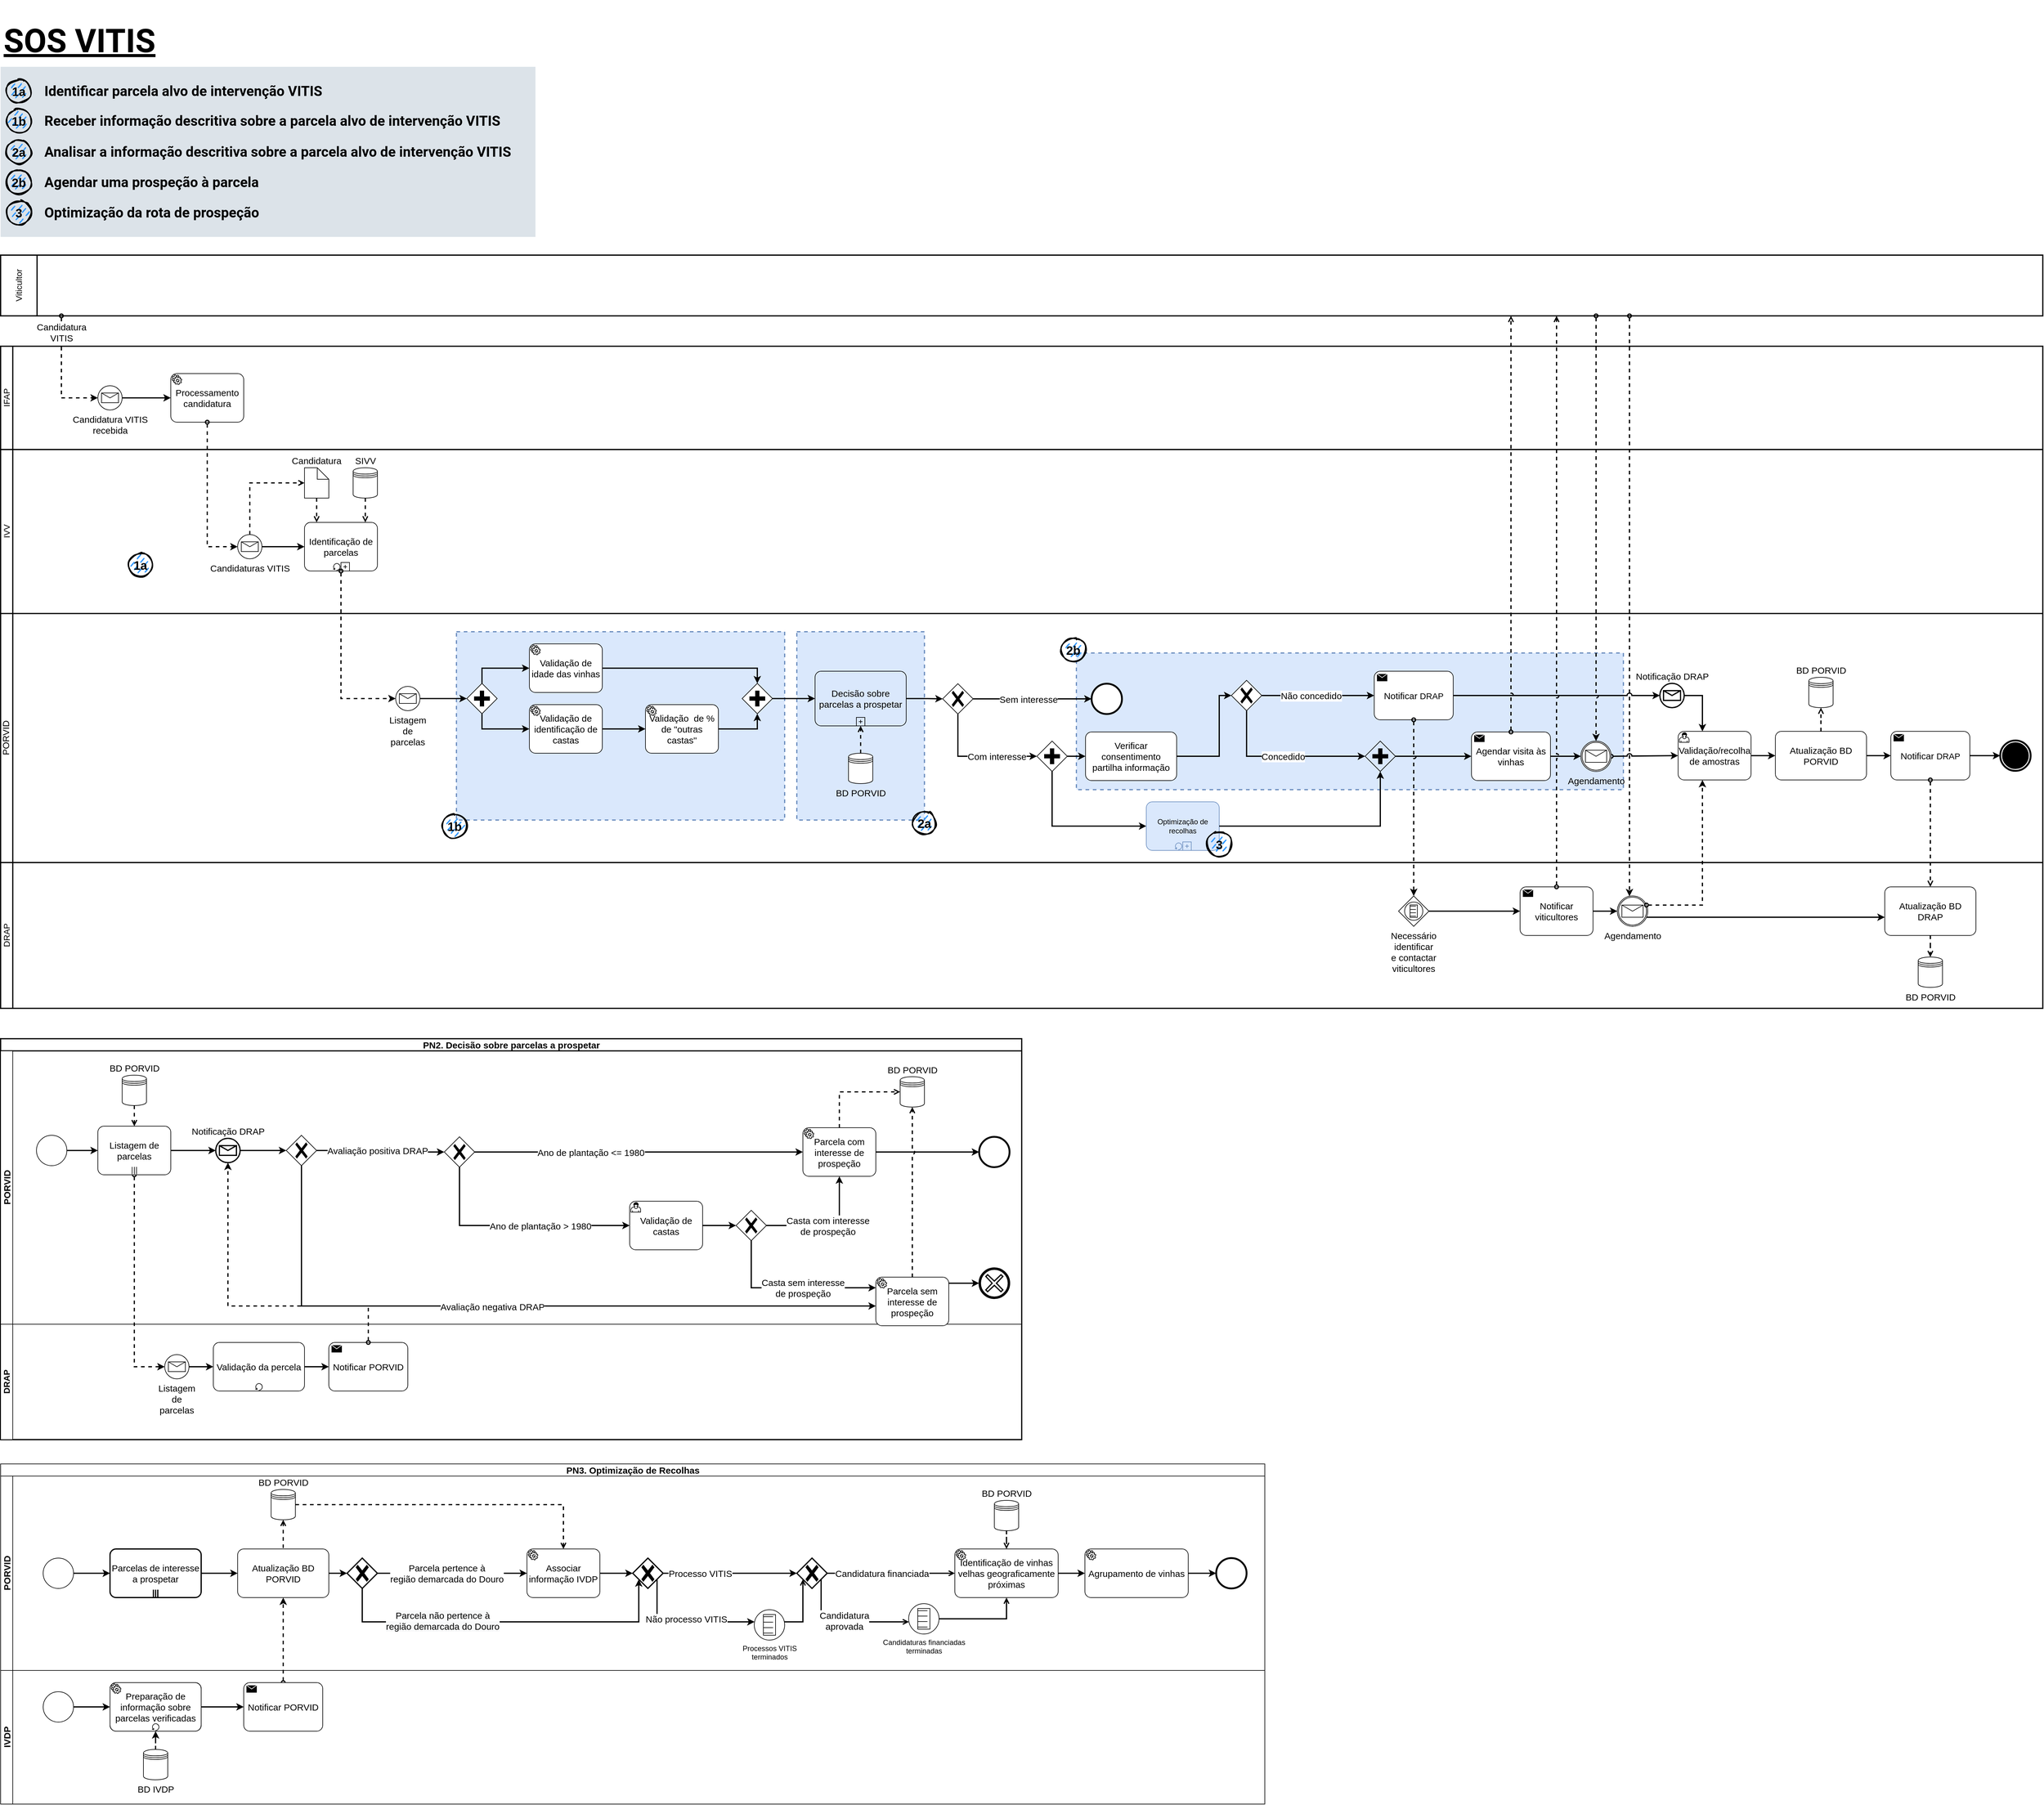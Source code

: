 <mxfile compressed="false" version="15.4.0" type="device">
  <diagram id="prtHgNgQTEPvFCAcTncT" name="Processos Alto Nível">
    <mxGraphModel dx="4740" dy="2913" grid="1" gridSize="10" guides="1" tooltips="1" connect="1" arrows="1" fold="1" page="1" pageScale="1" pageWidth="827" pageHeight="1169" math="0" shadow="0">
      <root>
        <mxCell id="0" />
        <mxCell id="1" parent="0" />
        <mxCell id="j8fhtU1hvzyhwvqFzkYq-1" value="IFAP" style="swimlane;html=1;startSize=20;fontStyle=0;collapsible=0;horizontal=0;swimlaneLine=1;swimlaneFillColor=none;strokeWidth=2;rounded=0;shadow=0;glass=0;fontSize=14;fillColor=none;" parent="1" vertex="1">
          <mxGeometry x="40" y="600" width="3360" height="170" as="geometry" />
        </mxCell>
        <mxCell id="j8fhtU1hvzyhwvqFzkYq-11" style="edgeStyle=orthogonalEdgeStyle;rounded=0;orthogonalLoop=1;jettySize=auto;html=1;fontSize=15;startArrow=none;startFill=0;strokeWidth=2;" parent="j8fhtU1hvzyhwvqFzkYq-1" source="j8fhtU1hvzyhwvqFzkYq-7" target="j8fhtU1hvzyhwvqFzkYq-9" edge="1">
          <mxGeometry relative="1" as="geometry" />
        </mxCell>
        <mxCell id="j8fhtU1hvzyhwvqFzkYq-7" value="&lt;span style=&quot;font-family: &amp;#34;arial&amp;#34; , sans-serif ; font-size: 15px&quot;&gt;Candidatura VITIS&lt;br&gt;recebida&lt;br style=&quot;font-size: 15px&quot;&gt;&lt;/span&gt;" style="points=[[0.145,0.145,0],[0.5,0,0],[0.855,0.145,0],[1,0.5,0],[0.855,0.855,0],[0.5,1,0],[0.145,0.855,0],[0,0.5,0]];shape=mxgraph.bpmn.event;html=1;verticalLabelPosition=bottom;labelBackgroundColor=#ffffff;verticalAlign=top;align=center;perimeter=ellipsePerimeter;outlineConnect=0;aspect=fixed;outline=standard;symbol=message;rounded=0;shadow=0;glass=0;sketch=0;fontSize=15;" parent="j8fhtU1hvzyhwvqFzkYq-1" vertex="1">
          <mxGeometry x="160" y="65" width="40" height="40" as="geometry" />
        </mxCell>
        <mxCell id="j8fhtU1hvzyhwvqFzkYq-9" value="Processamento candidatura" style="points=[[0.25,0,0],[0.5,0,0],[0.75,0,0],[1,0.25,0],[1,0.5,0],[1,0.75,0],[0.75,1,0],[0.5,1,0],[0.25,1,0],[0,0.75,0],[0,0.5,0],[0,0.25,0]];shape=mxgraph.bpmn.task;whiteSpace=wrap;rectStyle=rounded;size=10;taskMarker=service;rounded=0;shadow=0;glass=0;sketch=0;fontSize=15;" parent="j8fhtU1hvzyhwvqFzkYq-1" vertex="1">
          <mxGeometry x="280" y="45" width="120" height="80" as="geometry" />
        </mxCell>
        <mxCell id="j8fhtU1hvzyhwvqFzkYq-5" value="Viticultor" style="swimlane;html=1;startSize=60;fontStyle=0;collapsible=0;horizontal=0;swimlaneLine=1;swimlaneFillColor=none;strokeWidth=2;rounded=0;shadow=0;glass=0;fontSize=14;fillColor=none;" parent="1" vertex="1">
          <mxGeometry x="40" y="450" width="3360" height="100" as="geometry" />
        </mxCell>
        <mxCell id="IbKYtC_3RCh5xxz1OneK-86" style="edgeStyle=orthogonalEdgeStyle;rounded=0;jumpStyle=arc;orthogonalLoop=1;jettySize=auto;html=1;dashed=1;labelBackgroundColor=default;fontSize=15;startArrow=oval;startFill=0;endArrow=classic;endFill=1;strokeWidth=2;" edge="1" parent="1" source="j8fhtU1hvzyhwvqFzkYq-5" target="j8fhtU1hvzyhwvqFzkYq-121">
          <mxGeometry relative="1" as="geometry">
            <Array as="points">
              <mxPoint x="2720" y="1460" />
              <mxPoint x="2720" y="1460" />
            </Array>
          </mxGeometry>
        </mxCell>
        <mxCell id="j8fhtU1hvzyhwvqFzkYq-8" value="&lt;span style=&quot;color: rgb(0, 0, 0); font-family: helvetica; font-size: 15px; font-style: normal; font-weight: 400; letter-spacing: normal; text-align: center; text-indent: 0px; text-transform: none; word-spacing: 0px; display: inline; float: none;&quot;&gt;Candidatura &lt;br&gt;VITIS&lt;/span&gt;" style="edgeStyle=orthogonalEdgeStyle;rounded=0;orthogonalLoop=1;jettySize=auto;html=1;entryX=0;entryY=0.5;entryDx=0;entryDy=0;entryPerimeter=0;fontSize=15;dashed=1;startArrow=oval;startFill=0;strokeWidth=2;labelBackgroundColor=default;" parent="1" target="j8fhtU1hvzyhwvqFzkYq-7" edge="1">
          <mxGeometry x="-0.721" relative="1" as="geometry">
            <mxPoint x="140" y="550" as="sourcePoint" />
            <Array as="points">
              <mxPoint x="140" y="685" />
            </Array>
            <mxPoint as="offset" />
          </mxGeometry>
        </mxCell>
        <mxCell id="j8fhtU1hvzyhwvqFzkYq-12" value="IVV" style="swimlane;html=1;startSize=20;fontStyle=0;collapsible=0;horizontal=0;swimlaneLine=1;swimlaneFillColor=none;strokeWidth=2;rounded=0;shadow=0;glass=0;fontSize=14;fillColor=none;" parent="1" vertex="1">
          <mxGeometry x="40" y="770" width="3360" height="270" as="geometry" />
        </mxCell>
        <mxCell id="j8fhtU1hvzyhwvqFzkYq-19" value="" style="edgeStyle=orthogonalEdgeStyle;rounded=0;jumpStyle=none;orthogonalLoop=1;jettySize=auto;html=1;fontSize=15;startArrow=none;startFill=0;strokeWidth=2;" parent="j8fhtU1hvzyhwvqFzkYq-12" source="j8fhtU1hvzyhwvqFzkYq-14" target="j8fhtU1hvzyhwvqFzkYq-18" edge="1">
          <mxGeometry relative="1" as="geometry" />
        </mxCell>
        <mxCell id="j8fhtU1hvzyhwvqFzkYq-23" style="edgeStyle=orthogonalEdgeStyle;rounded=0;jumpStyle=none;orthogonalLoop=1;jettySize=auto;html=1;entryX=0;entryY=0.5;entryDx=0;entryDy=0;entryPerimeter=0;fontSize=15;startArrow=none;startFill=0;strokeWidth=2;dashed=1;endArrow=open;endFill=0;" parent="j8fhtU1hvzyhwvqFzkYq-12" source="j8fhtU1hvzyhwvqFzkYq-14" target="j8fhtU1hvzyhwvqFzkYq-22" edge="1">
          <mxGeometry relative="1" as="geometry">
            <Array as="points">
              <mxPoint x="410" y="55" />
            </Array>
          </mxGeometry>
        </mxCell>
        <mxCell id="j8fhtU1hvzyhwvqFzkYq-14" value="&lt;font face=&quot;arial, sans-serif&quot;&gt;Candidaturas VITIS&lt;br&gt;&lt;/font&gt;" style="points=[[0.145,0.145,0],[0.5,0,0],[0.855,0.145,0],[1,0.5,0],[0.855,0.855,0],[0.5,1,0],[0.145,0.855,0],[0,0.5,0]];shape=mxgraph.bpmn.event;html=1;verticalLabelPosition=bottom;labelBackgroundColor=#ffffff;verticalAlign=top;align=center;perimeter=ellipsePerimeter;outlineConnect=0;aspect=fixed;outline=standard;symbol=message;rounded=0;shadow=0;glass=0;sketch=0;fontSize=15;" parent="j8fhtU1hvzyhwvqFzkYq-12" vertex="1">
          <mxGeometry x="390" y="140" width="40" height="40" as="geometry" />
        </mxCell>
        <mxCell id="j8fhtU1hvzyhwvqFzkYq-18" value="Identificação de parcelas" style="points=[[0.25,0,0],[0.5,0,0],[0.75,0,0],[1,0.25,0],[1,0.5,0],[1,0.75,0],[0.75,1,0],[0.5,1,0],[0.25,1,0],[0,0.75,0],[0,0.5,0],[0,0.25,0]];shape=mxgraph.bpmn.task;whiteSpace=wrap;rectStyle=rounded;size=10;taskMarker=abstract;isLoopStandard=1;isLoopSub=1;rounded=0;shadow=0;glass=0;sketch=0;fontSize=15;" parent="j8fhtU1hvzyhwvqFzkYq-12" vertex="1">
          <mxGeometry x="500" y="120" width="120" height="80" as="geometry" />
        </mxCell>
        <mxCell id="j8fhtU1hvzyhwvqFzkYq-24" style="edgeStyle=orthogonalEdgeStyle;rounded=0;jumpStyle=none;orthogonalLoop=1;jettySize=auto;html=1;dashed=1;fontSize=15;startArrow=none;startFill=0;endArrow=open;endFill=0;strokeWidth=2;" parent="j8fhtU1hvzyhwvqFzkYq-12" source="j8fhtU1hvzyhwvqFzkYq-22" target="j8fhtU1hvzyhwvqFzkYq-18" edge="1">
          <mxGeometry relative="1" as="geometry">
            <Array as="points">
              <mxPoint x="520" y="110" />
              <mxPoint x="520" y="110" />
            </Array>
          </mxGeometry>
        </mxCell>
        <mxCell id="j8fhtU1hvzyhwvqFzkYq-22" value="Candidatura" style="shape=mxgraph.bpmn.data;labelPosition=center;verticalLabelPosition=top;align=center;verticalAlign=bottom;whiteSpace=wrap;size=19;html=1;rounded=0;shadow=0;glass=0;sketch=0;fontSize=15;" parent="j8fhtU1hvzyhwvqFzkYq-12" vertex="1">
          <mxGeometry x="500" y="30" width="40" height="50" as="geometry" />
        </mxCell>
        <mxCell id="j8fhtU1hvzyhwvqFzkYq-29" style="edgeStyle=orthogonalEdgeStyle;rounded=0;jumpStyle=none;orthogonalLoop=1;jettySize=auto;html=1;fontSize=15;startArrow=none;startFill=0;endArrow=open;endFill=0;strokeWidth=2;dashed=1;" parent="j8fhtU1hvzyhwvqFzkYq-12" source="j8fhtU1hvzyhwvqFzkYq-27" edge="1">
          <mxGeometry relative="1" as="geometry">
            <mxPoint x="600" y="120" as="targetPoint" />
            <Array as="points">
              <mxPoint x="600" y="120" />
            </Array>
          </mxGeometry>
        </mxCell>
        <mxCell id="j8fhtU1hvzyhwvqFzkYq-27" value="SIVV" style="shape=datastore;labelPosition=center;verticalLabelPosition=top;align=center;verticalAlign=bottom;rounded=0;shadow=0;glass=0;sketch=0;fontSize=15;html=1;" parent="j8fhtU1hvzyhwvqFzkYq-12" vertex="1">
          <mxGeometry x="580" y="30" width="40" height="50" as="geometry" />
        </mxCell>
        <mxCell id="A43F4s2ZnalGoexAEKTJ-45" value="1a" style="ellipse;whiteSpace=wrap;html=1;strokeWidth=2;fillWeight=2;hachureGap=8;fillColor=#3399FF;fillStyle=dashed;sketch=1;fontSize=20;fontColor=#000000;fontStyle=1;labelBackgroundColor=none;labelBorderColor=none;jiggle=1;" parent="j8fhtU1hvzyhwvqFzkYq-12" vertex="1">
          <mxGeometry x="210" y="170" width="40" height="40" as="geometry" />
        </mxCell>
        <mxCell id="j8fhtU1hvzyhwvqFzkYq-16" style="edgeStyle=orthogonalEdgeStyle;rounded=0;orthogonalLoop=1;jettySize=auto;html=1;entryX=0;entryY=0.5;entryDx=0;entryDy=0;entryPerimeter=0;fontSize=15;startArrow=oval;startFill=0;strokeWidth=2;dashed=1;jumpStyle=none;" parent="1" source="j8fhtU1hvzyhwvqFzkYq-9" target="j8fhtU1hvzyhwvqFzkYq-14" edge="1">
          <mxGeometry relative="1" as="geometry">
            <Array as="points">
              <mxPoint x="380" y="930" />
            </Array>
          </mxGeometry>
        </mxCell>
        <mxCell id="j8fhtU1hvzyhwvqFzkYq-30" value="PORVID" style="swimlane;html=1;startSize=20;fontStyle=0;collapsible=0;horizontal=0;swimlaneLine=1;swimlaneFillColor=none;strokeWidth=2;rounded=0;shadow=0;glass=0;sketch=0;fontSize=15;align=center;verticalAlign=bottom;fillColor=none;" parent="1" vertex="1">
          <mxGeometry x="40" y="1040" width="3360" height="410" as="geometry" />
        </mxCell>
        <mxCell id="A43F4s2ZnalGoexAEKTJ-1" value="" style="rounded=0;whiteSpace=wrap;html=1;labelBackgroundColor=none;fontSize=20;strokeWidth=2;fillColor=#dae8fc;gradientDirection=south;dashed=1;strokeColor=#6c8ebf;" parent="j8fhtU1hvzyhwvqFzkYq-30" vertex="1">
          <mxGeometry x="1310" y="30" width="210" height="310" as="geometry" />
        </mxCell>
        <mxCell id="al4PJ4pm5zgEQlfIhQZX-102" value="" style="rounded=0;whiteSpace=wrap;html=1;labelBackgroundColor=none;fontSize=20;strokeWidth=2;fillColor=#dae8fc;gradientDirection=south;dashed=1;strokeColor=#6c8ebf;" parent="j8fhtU1hvzyhwvqFzkYq-30" vertex="1">
          <mxGeometry x="750" y="30" width="540" height="310" as="geometry" />
        </mxCell>
        <mxCell id="A43F4s2ZnalGoexAEKTJ-42" value="" style="rounded=0;whiteSpace=wrap;html=1;labelBackgroundColor=none;fontSize=20;strokeWidth=2;fillColor=#dae8fc;gradientDirection=south;dashed=1;strokeColor=#6c8ebf;" parent="j8fhtU1hvzyhwvqFzkYq-30" vertex="1">
          <mxGeometry x="1770" y="65" width="900" height="225" as="geometry" />
        </mxCell>
        <mxCell id="LDm_sBTLsoFuQMDqbDht-4" style="edgeStyle=orthogonalEdgeStyle;rounded=0;orthogonalLoop=1;jettySize=auto;html=1;strokeWidth=2;" parent="j8fhtU1hvzyhwvqFzkYq-30" source="j8fhtU1hvzyhwvqFzkYq-31" target="j8fhtU1hvzyhwvqFzkYq-35" edge="1">
          <mxGeometry relative="1" as="geometry" />
        </mxCell>
        <mxCell id="j8fhtU1hvzyhwvqFzkYq-31" value="&lt;font face=&quot;arial, sans-serif&quot;&gt;Listagem de parcelas&lt;br&gt;&lt;/font&gt;" style="points=[[0.145,0.145,0],[0.5,0,0],[0.855,0.145,0],[1,0.5,0],[0.855,0.855,0],[0.5,1,0],[0.145,0.855,0],[0,0.5,0]];shape=mxgraph.bpmn.event;html=1;verticalLabelPosition=bottom;labelBackgroundColor=#ffffff;verticalAlign=top;align=center;perimeter=ellipsePerimeter;outlineConnect=0;aspect=fixed;outline=standard;symbol=message;rounded=0;shadow=0;glass=0;sketch=0;fontSize=15;whiteSpace=wrap;" parent="j8fhtU1hvzyhwvqFzkYq-30" vertex="1">
          <mxGeometry x="650" y="120" width="40" height="40" as="geometry" />
        </mxCell>
        <mxCell id="j8fhtU1hvzyhwvqFzkYq-38" style="edgeStyle=orthogonalEdgeStyle;rounded=0;jumpStyle=none;orthogonalLoop=1;jettySize=auto;html=1;fontSize=15;startArrow=none;startFill=0;endArrow=classic;endFill=1;strokeWidth=2;" parent="j8fhtU1hvzyhwvqFzkYq-30" source="j8fhtU1hvzyhwvqFzkYq-35" target="LDm_sBTLsoFuQMDqbDht-3" edge="1">
          <mxGeometry relative="1" as="geometry">
            <Array as="points">
              <mxPoint x="792" y="90" />
            </Array>
            <mxPoint x="870" y="90.0" as="targetPoint" />
          </mxGeometry>
        </mxCell>
        <mxCell id="j8fhtU1hvzyhwvqFzkYq-41" style="edgeStyle=orthogonalEdgeStyle;rounded=0;jumpStyle=none;orthogonalLoop=1;jettySize=auto;html=1;fontSize=15;startArrow=none;startFill=0;endArrow=classic;endFill=1;strokeWidth=2;entryX=0;entryY=0.5;entryDx=0;entryDy=0;entryPerimeter=0;" parent="j8fhtU1hvzyhwvqFzkYq-30" source="j8fhtU1hvzyhwvqFzkYq-35" target="j8fhtU1hvzyhwvqFzkYq-40" edge="1">
          <mxGeometry relative="1" as="geometry">
            <mxPoint x="780" y="360" as="targetPoint" />
            <Array as="points">
              <mxPoint x="792" y="190" />
            </Array>
          </mxGeometry>
        </mxCell>
        <mxCell id="j8fhtU1hvzyhwvqFzkYq-35" value="" style="points=[[0.25,0.25,0],[0.5,0,0],[0.75,0.25,0],[1,0.5,0],[0.75,0.75,0],[0.5,1,0],[0.25,0.75,0],[0,0.5,0]];shape=mxgraph.bpmn.gateway2;html=1;verticalLabelPosition=bottom;labelBackgroundColor=#ffffff;verticalAlign=top;align=center;perimeter=rhombusPerimeter;outlineConnect=0;outline=none;symbol=none;gwType=parallel;rounded=0;shadow=0;glass=0;sketch=0;fontSize=15;" parent="j8fhtU1hvzyhwvqFzkYq-30" vertex="1">
          <mxGeometry x="767" y="115" width="50" height="50" as="geometry" />
        </mxCell>
        <mxCell id="j8fhtU1hvzyhwvqFzkYq-46" style="edgeStyle=orthogonalEdgeStyle;rounded=0;jumpStyle=none;orthogonalLoop=1;jettySize=auto;html=1;entryX=0.5;entryY=0;entryDx=0;entryDy=0;entryPerimeter=0;fontSize=15;startArrow=none;startFill=0;endArrow=classic;endFill=1;strokeWidth=2;" parent="j8fhtU1hvzyhwvqFzkYq-30" source="LDm_sBTLsoFuQMDqbDht-3" target="j8fhtU1hvzyhwvqFzkYq-44" edge="1">
          <mxGeometry relative="1" as="geometry">
            <mxPoint x="990" y="90.0" as="sourcePoint" />
          </mxGeometry>
        </mxCell>
        <mxCell id="j8fhtU1hvzyhwvqFzkYq-43" style="edgeStyle=orthogonalEdgeStyle;rounded=0;jumpStyle=none;orthogonalLoop=1;jettySize=auto;html=1;fontSize=15;startArrow=none;startFill=0;endArrow=classic;endFill=1;strokeWidth=2;" parent="j8fhtU1hvzyhwvqFzkYq-30" source="j8fhtU1hvzyhwvqFzkYq-40" target="j8fhtU1hvzyhwvqFzkYq-42" edge="1">
          <mxGeometry relative="1" as="geometry" />
        </mxCell>
        <mxCell id="j8fhtU1hvzyhwvqFzkYq-40" value="Validação de identificação de castas" style="points=[[0.25,0,0],[0.5,0,0],[0.75,0,0],[1,0.25,0],[1,0.5,0],[1,0.75,0],[0.75,1,0],[0.5,1,0],[0.25,1,0],[0,0.75,0],[0,0.5,0],[0,0.25,0]];shape=mxgraph.bpmn.task;whiteSpace=wrap;rectStyle=rounded;size=10;taskMarker=service;rounded=0;shadow=0;glass=0;sketch=0;fontSize=15;align=center;verticalAlign=middle;html=1;" parent="j8fhtU1hvzyhwvqFzkYq-30" vertex="1">
          <mxGeometry x="870" y="150" width="120" height="80" as="geometry" />
        </mxCell>
        <mxCell id="j8fhtU1hvzyhwvqFzkYq-45" style="edgeStyle=orthogonalEdgeStyle;rounded=0;jumpStyle=none;orthogonalLoop=1;jettySize=auto;html=1;entryX=0.5;entryY=1;entryDx=0;entryDy=0;entryPerimeter=0;fontSize=15;startArrow=none;startFill=0;endArrow=classic;endFill=1;strokeWidth=2;" parent="j8fhtU1hvzyhwvqFzkYq-30" source="j8fhtU1hvzyhwvqFzkYq-42" target="j8fhtU1hvzyhwvqFzkYq-44" edge="1">
          <mxGeometry relative="1" as="geometry" />
        </mxCell>
        <mxCell id="j8fhtU1hvzyhwvqFzkYq-42" value="Validação&amp;nbsp; de % de &quot;outras castas&quot;" style="points=[[0.25,0,0],[0.5,0,0],[0.75,0,0],[1,0.25,0],[1,0.5,0],[1,0.75,0],[0.75,1,0],[0.5,1,0],[0.25,1,0],[0,0.75,0],[0,0.5,0],[0,0.25,0]];shape=mxgraph.bpmn.task;whiteSpace=wrap;rectStyle=rounded;size=10;taskMarker=service;rounded=0;shadow=0;glass=0;sketch=0;fontSize=15;align=center;verticalAlign=middle;html=1;" parent="j8fhtU1hvzyhwvqFzkYq-30" vertex="1">
          <mxGeometry x="1061" y="150" width="120" height="80" as="geometry" />
        </mxCell>
        <mxCell id="j8fhtU1hvzyhwvqFzkYq-48" style="edgeStyle=orthogonalEdgeStyle;rounded=0;jumpStyle=none;orthogonalLoop=1;jettySize=auto;html=1;fontSize=15;startArrow=none;startFill=0;endArrow=classic;endFill=1;strokeWidth=2;" parent="j8fhtU1hvzyhwvqFzkYq-30" source="j8fhtU1hvzyhwvqFzkYq-44" edge="1">
          <mxGeometry relative="1" as="geometry">
            <mxPoint x="1340" y="140" as="targetPoint" />
          </mxGeometry>
        </mxCell>
        <mxCell id="j8fhtU1hvzyhwvqFzkYq-44" value="" style="points=[[0.25,0.25,0],[0.5,0,0],[0.75,0.25,0],[1,0.5,0],[0.75,0.75,0],[0.5,1,0],[0.25,0.75,0],[0,0.5,0]];shape=mxgraph.bpmn.gateway2;html=1;verticalLabelPosition=bottom;labelBackgroundColor=#ffffff;verticalAlign=top;align=center;perimeter=rhombusPerimeter;outlineConnect=0;outline=none;symbol=none;gwType=parallel;rounded=0;shadow=0;glass=0;sketch=0;fontSize=15;" parent="j8fhtU1hvzyhwvqFzkYq-30" vertex="1">
          <mxGeometry x="1220" y="115" width="50" height="50" as="geometry" />
        </mxCell>
        <mxCell id="j8fhtU1hvzyhwvqFzkYq-58" value="Sem interesse" style="edgeStyle=orthogonalEdgeStyle;rounded=0;jumpStyle=none;orthogonalLoop=1;jettySize=auto;html=1;fontSize=15;startArrow=none;startFill=0;endArrow=classic;endFill=1;strokeWidth=2;" parent="j8fhtU1hvzyhwvqFzkYq-30" source="j8fhtU1hvzyhwvqFzkYq-49" target="j8fhtU1hvzyhwvqFzkYq-61" edge="1">
          <mxGeometry x="-0.067" relative="1" as="geometry">
            <mxPoint x="1750" y="140.5" as="targetPoint" />
            <mxPoint as="offset" />
          </mxGeometry>
        </mxCell>
        <mxCell id="j8fhtU1hvzyhwvqFzkYq-59" value="Com interesse" style="edgeStyle=orthogonalEdgeStyle;rounded=0;jumpStyle=none;orthogonalLoop=1;jettySize=auto;html=1;fontSize=15;startArrow=none;startFill=0;endArrow=classic;endFill=1;strokeWidth=2;entryX=0;entryY=0.5;entryDx=0;entryDy=0;entryPerimeter=0;" parent="j8fhtU1hvzyhwvqFzkYq-30" source="j8fhtU1hvzyhwvqFzkYq-49" target="j8fhtU1hvzyhwvqFzkYq-98" edge="1">
          <mxGeometry x="0.333" relative="1" as="geometry">
            <mxPoint x="1580" y="430" as="targetPoint" />
            <Array as="points">
              <mxPoint x="1575" y="235" />
            </Array>
            <mxPoint as="offset" />
          </mxGeometry>
        </mxCell>
        <mxCell id="j8fhtU1hvzyhwvqFzkYq-49" value="" style="points=[[0.25,0.25,0],[0.5,0,0],[0.75,0.25,0],[1,0.5,0],[0.75,0.75,0],[0.5,1,0],[0.25,0.75,0],[0,0.5,0]];shape=mxgraph.bpmn.gateway2;html=1;verticalLabelPosition=bottom;labelBackgroundColor=#ffffff;verticalAlign=top;align=center;perimeter=rhombusPerimeter;outlineConnect=0;outline=none;symbol=none;gwType=exclusive;rounded=0;shadow=0;glass=0;sketch=0;fontSize=15;" parent="j8fhtU1hvzyhwvqFzkYq-30" vertex="1">
          <mxGeometry x="1550" y="115.5" width="50" height="50" as="geometry" />
        </mxCell>
        <mxCell id="j8fhtU1hvzyhwvqFzkYq-65" style="edgeStyle=orthogonalEdgeStyle;rounded=0;jumpStyle=none;orthogonalLoop=1;jettySize=auto;html=1;fontSize=15;startArrow=none;startFill=0;endArrow=classic;endFill=1;strokeWidth=2;exitX=1;exitY=0.5;exitDx=0;exitDy=0;exitPerimeter=0;" parent="j8fhtU1hvzyhwvqFzkYq-30" source="j8fhtU1hvzyhwvqFzkYq-51" target="j8fhtU1hvzyhwvqFzkYq-64" edge="1">
          <mxGeometry relative="1" as="geometry">
            <mxPoint x="1975" y="235" as="sourcePoint" />
            <Array as="points">
              <mxPoint x="2005" y="235" />
              <mxPoint x="2005" y="135" />
            </Array>
          </mxGeometry>
        </mxCell>
        <mxCell id="j8fhtU1hvzyhwvqFzkYq-51" value="Verificar consentimento partilha informação" style="points=[[0.25,0,0],[0.5,0,0],[0.75,0,0],[1,0.25,0],[1,0.5,0],[1,0.75,0],[0.75,1,0],[0.5,1,0],[0.25,1,0],[0,0.75,0],[0,0.5,0],[0,0.25,0]];shape=mxgraph.bpmn.task;whiteSpace=wrap;rectStyle=rounded;size=10;taskMarker=abstract;rounded=0;shadow=0;glass=0;sketch=0;fontSize=15;align=center;verticalAlign=middle;html=1;" parent="j8fhtU1hvzyhwvqFzkYq-30" vertex="1">
          <mxGeometry x="1785" y="195" width="150" height="80" as="geometry" />
        </mxCell>
        <mxCell id="j8fhtU1hvzyhwvqFzkYq-61" value="" style="points=[[0.145,0.145,0],[0.5,0,0],[0.855,0.145,0],[1,0.5,0],[0.855,0.855,0],[0.5,1,0],[0.145,0.855,0],[0,0.5,0]];shape=mxgraph.bpmn.event;html=1;verticalLabelPosition=bottom;labelBackgroundColor=#ffffff;verticalAlign=top;align=center;perimeter=ellipsePerimeter;outlineConnect=0;aspect=fixed;outline=end;symbol=terminate2;rounded=0;shadow=0;glass=0;sketch=0;fontSize=15;" parent="j8fhtU1hvzyhwvqFzkYq-30" vertex="1">
          <mxGeometry x="1795" y="115.5" width="50" height="50" as="geometry" />
        </mxCell>
        <mxCell id="j8fhtU1hvzyhwvqFzkYq-67" value="Concedido" style="edgeStyle=orthogonalEdgeStyle;rounded=0;jumpStyle=none;orthogonalLoop=1;jettySize=auto;html=1;fontSize=15;startArrow=none;startFill=0;endArrow=classic;endFill=1;strokeWidth=2;entryX=0;entryY=0.5;entryDx=0;entryDy=0;entryPerimeter=0;" parent="j8fhtU1hvzyhwvqFzkYq-30" source="j8fhtU1hvzyhwvqFzkYq-64" target="j8fhtU1hvzyhwvqFzkYq-103" edge="1">
          <mxGeometry relative="1" as="geometry">
            <mxPoint x="2145" y="220" as="targetPoint" />
            <Array as="points">
              <mxPoint x="2050" y="235" />
            </Array>
          </mxGeometry>
        </mxCell>
        <mxCell id="j8fhtU1hvzyhwvqFzkYq-72" value="Não concedido" style="edgeStyle=orthogonalEdgeStyle;rounded=0;jumpStyle=none;orthogonalLoop=1;jettySize=auto;html=1;fontSize=15;startArrow=none;startFill=0;endArrow=classic;endFill=1;strokeWidth=2;" parent="j8fhtU1hvzyhwvqFzkYq-30" source="j8fhtU1hvzyhwvqFzkYq-64" target="j8fhtU1hvzyhwvqFzkYq-71" edge="1">
          <mxGeometry x="-0.125" relative="1" as="geometry">
            <Array as="points">
              <mxPoint x="2145" y="135" />
              <mxPoint x="2145" y="135" />
            </Array>
            <mxPoint as="offset" />
          </mxGeometry>
        </mxCell>
        <mxCell id="j8fhtU1hvzyhwvqFzkYq-64" value="" style="points=[[0.25,0.25,0],[0.5,0,0],[0.75,0.25,0],[1,0.5,0],[0.75,0.75,0],[0.5,1,0],[0.25,0.75,0],[0,0.5,0]];shape=mxgraph.bpmn.gateway2;html=1;verticalLabelPosition=bottom;labelBackgroundColor=#ffffff;verticalAlign=top;align=center;perimeter=rhombusPerimeter;outlineConnect=0;outline=none;symbol=none;gwType=exclusive;rounded=0;shadow=0;glass=0;sketch=0;fontSize=15;" parent="j8fhtU1hvzyhwvqFzkYq-30" vertex="1">
          <mxGeometry x="2025" y="110" width="50" height="50" as="geometry" />
        </mxCell>
        <mxCell id="j8fhtU1hvzyhwvqFzkYq-76" style="edgeStyle=orthogonalEdgeStyle;rounded=0;jumpStyle=none;orthogonalLoop=1;jettySize=auto;html=1;fontSize=15;startArrow=none;startFill=0;endArrow=classic;endFill=1;strokeWidth=2;" parent="j8fhtU1hvzyhwvqFzkYq-30" source="j8fhtU1hvzyhwvqFzkYq-66" target="j8fhtU1hvzyhwvqFzkYq-74" edge="1">
          <mxGeometry relative="1" as="geometry" />
        </mxCell>
        <mxCell id="j8fhtU1hvzyhwvqFzkYq-66" value="Agendar visita às vinhas" style="points=[[0.25,0,0],[0.5,0,0],[0.75,0,0],[1,0.25,0],[1,0.5,0],[1,0.75,0],[0.75,1,0],[0.5,1,0],[0.25,1,0],[0,0.75,0],[0,0.5,0],[0,0.25,0]];shape=mxgraph.bpmn.task;whiteSpace=wrap;rectStyle=rounded;size=10;taskMarker=send;rounded=0;shadow=0;glass=0;sketch=0;fontSize=15;align=center;verticalAlign=middle;html=1;" parent="j8fhtU1hvzyhwvqFzkYq-30" vertex="1">
          <mxGeometry x="2420" y="195" width="130" height="80" as="geometry" />
        </mxCell>
        <mxCell id="IbKYtC_3RCh5xxz1OneK-45" style="edgeStyle=orthogonalEdgeStyle;rounded=0;orthogonalLoop=1;jettySize=auto;html=1;dashed=1;endArrow=open;endFill=0;strokeWidth=2;" edge="1" parent="j8fhtU1hvzyhwvqFzkYq-30" source="j8fhtU1hvzyhwvqFzkYq-68" target="j8fhtU1hvzyhwvqFzkYq-91">
          <mxGeometry relative="1" as="geometry" />
        </mxCell>
        <mxCell id="j8fhtU1hvzyhwvqFzkYq-68" value="BD PORVID" style="shape=datastore;labelPosition=center;verticalLabelPosition=bottom;align=center;verticalAlign=top;rounded=0;shadow=0;glass=0;sketch=0;fontSize=15;html=1;" parent="j8fhtU1hvzyhwvqFzkYq-30" vertex="1">
          <mxGeometry x="1395" y="230" width="40" height="50" as="geometry" />
        </mxCell>
        <mxCell id="IbKYtC_3RCh5xxz1OneK-88" style="edgeStyle=orthogonalEdgeStyle;rounded=0;jumpStyle=arc;orthogonalLoop=1;jettySize=auto;html=1;labelBackgroundColor=default;fontSize=15;startArrow=none;startFill=0;endArrow=classic;endFill=1;strokeWidth=2;" edge="1" parent="j8fhtU1hvzyhwvqFzkYq-30" source="j8fhtU1hvzyhwvqFzkYq-71" target="IbKYtC_3RCh5xxz1OneK-173">
          <mxGeometry relative="1" as="geometry" />
        </mxCell>
        <mxCell id="j8fhtU1hvzyhwvqFzkYq-71" value="Notificar&amp;nbsp;&lt;span style=&quot;font-size: 14px&quot;&gt;DRAP&lt;/span&gt;" style="points=[[0.25,0,0],[0.5,0,0],[0.75,0,0],[1,0.25,0],[1,0.5,0],[1,0.75,0],[0.75,1,0],[0.5,1,0],[0.25,1,0],[0,0.75,0],[0,0.5,0],[0,0.25,0]];shape=mxgraph.bpmn.task;whiteSpace=wrap;rectStyle=rounded;size=10;taskMarker=send;rounded=0;shadow=0;glass=0;sketch=0;fontSize=15;align=center;verticalAlign=middle;html=1;" parent="j8fhtU1hvzyhwvqFzkYq-30" vertex="1">
          <mxGeometry x="2260" y="95" width="130" height="80" as="geometry" />
        </mxCell>
        <mxCell id="IbKYtC_3RCh5xxz1OneK-193" style="edgeStyle=orthogonalEdgeStyle;rounded=0;jumpStyle=arc;orthogonalLoop=1;jettySize=auto;html=1;labelBackgroundColor=default;fontSize=15;startArrow=oval;startFill=0;endArrow=classic;endFill=1;strokeWidth=2;" edge="1" parent="j8fhtU1hvzyhwvqFzkYq-30" source="j8fhtU1hvzyhwvqFzkYq-74" target="j8fhtU1hvzyhwvqFzkYq-77">
          <mxGeometry relative="1" as="geometry" />
        </mxCell>
        <mxCell id="j8fhtU1hvzyhwvqFzkYq-74" value="Agendamento" style="points=[[0.145,0.145,0],[0.5,0,0],[0.855,0.145,0],[1,0.5,0],[0.855,0.855,0],[0.5,1,0],[0.145,0.855,0],[0,0.5,0]];shape=mxgraph.bpmn.event;html=1;verticalLabelPosition=bottom;labelBackgroundColor=none;verticalAlign=top;align=center;perimeter=ellipsePerimeter;outlineConnect=0;aspect=fixed;outline=catching;symbol=message;rounded=0;shadow=0;glass=0;sketch=0;fontSize=15;" parent="j8fhtU1hvzyhwvqFzkYq-30" vertex="1">
          <mxGeometry x="2600" y="210" width="50" height="50" as="geometry" />
        </mxCell>
        <mxCell id="j8fhtU1hvzyhwvqFzkYq-99" style="edgeStyle=orthogonalEdgeStyle;rounded=0;jumpStyle=none;orthogonalLoop=1;jettySize=auto;html=1;fontSize=15;startArrow=none;startFill=0;endArrow=classic;endFill=1;strokeWidth=2;" parent="j8fhtU1hvzyhwvqFzkYq-30" source="j8fhtU1hvzyhwvqFzkYq-98" target="j8fhtU1hvzyhwvqFzkYq-51" edge="1">
          <mxGeometry relative="1" as="geometry">
            <mxPoint x="1725" y="235" as="sourcePoint" />
          </mxGeometry>
        </mxCell>
        <mxCell id="j8fhtU1hvzyhwvqFzkYq-98" value="" style="points=[[0.25,0.25,0],[0.5,0,0],[0.75,0.25,0],[1,0.5,0],[0.75,0.75,0],[0.5,1,0],[0.25,0.75,0],[0,0.5,0]];shape=mxgraph.bpmn.gateway2;html=1;verticalLabelPosition=bottom;labelBackgroundColor=#ffffff;verticalAlign=top;align=center;perimeter=rhombusPerimeter;outlineConnect=0;outline=none;symbol=none;gwType=parallel;rounded=0;shadow=0;glass=0;sketch=0;fontSize=15;fillColor=none;" parent="j8fhtU1hvzyhwvqFzkYq-30" vertex="1">
          <mxGeometry x="1705" y="210" width="50" height="50" as="geometry" />
        </mxCell>
        <mxCell id="j8fhtU1hvzyhwvqFzkYq-105" style="edgeStyle=orthogonalEdgeStyle;rounded=0;jumpStyle=none;orthogonalLoop=1;jettySize=auto;html=1;fontSize=15;startArrow=none;startFill=0;endArrow=classic;endFill=1;strokeWidth=2;" parent="j8fhtU1hvzyhwvqFzkYq-30" source="j8fhtU1hvzyhwvqFzkYq-103" target="j8fhtU1hvzyhwvqFzkYq-66" edge="1">
          <mxGeometry relative="1" as="geometry" />
        </mxCell>
        <mxCell id="j8fhtU1hvzyhwvqFzkYq-103" value="" style="points=[[0.25,0.25,0],[0.5,0,0],[0.75,0.25,0],[1,0.5,0],[0.75,0.75,0],[0.5,1,0],[0.25,0.75,0],[0,0.5,0]];shape=mxgraph.bpmn.gateway2;html=1;verticalLabelPosition=bottom;labelBackgroundColor=#ffffff;verticalAlign=top;align=center;perimeter=rhombusPerimeter;outlineConnect=0;outline=none;symbol=none;gwType=parallel;rounded=0;shadow=0;glass=0;sketch=0;fontSize=15;fillColor=none;" parent="j8fhtU1hvzyhwvqFzkYq-30" vertex="1">
          <mxGeometry x="2245" y="210" width="50" height="50" as="geometry" />
        </mxCell>
        <mxCell id="IbKYtC_3RCh5xxz1OneK-177" style="edgeStyle=orthogonalEdgeStyle;rounded=0;jumpStyle=arc;orthogonalLoop=1;jettySize=auto;html=1;labelBackgroundColor=default;fontSize=15;startArrow=none;startFill=0;endArrow=classic;endFill=1;strokeWidth=2;" edge="1" parent="j8fhtU1hvzyhwvqFzkYq-30" source="j8fhtU1hvzyhwvqFzkYq-77" target="IbKYtC_3RCh5xxz1OneK-175">
          <mxGeometry relative="1" as="geometry" />
        </mxCell>
        <mxCell id="j8fhtU1hvzyhwvqFzkYq-77" value="Validação/recolha de amostras" style="points=[[0.25,0,0],[0.5,0,0],[0.75,0,0],[1,0.25,0],[1,0.5,0],[1,0.75,0],[0.75,1,0],[0.5,1,0],[0.25,1,0],[0,0.75,0],[0,0.5,0],[0,0.25,0]];shape=mxgraph.bpmn.task;whiteSpace=wrap;rectStyle=rounded;size=10;taskMarker=user;rounded=0;shadow=0;glass=0;sketch=0;fontSize=15;align=center;verticalAlign=middle;html=1;" parent="j8fhtU1hvzyhwvqFzkYq-30" vertex="1">
          <mxGeometry x="2760" y="194" width="120" height="80" as="geometry" />
        </mxCell>
        <mxCell id="al4PJ4pm5zgEQlfIhQZX-3" value="Optimização de recolhas" style="points=[[0.25,0,0],[0.5,0,0],[0.75,0,0],[1,0.25,0],[1,0.5,0],[1,0.75,0],[0.75,1,0],[0.5,1,0],[0.25,1,0],[0,0.75,0],[0,0.5,0],[0,0.25,0]];shape=mxgraph.bpmn.task;whiteSpace=wrap;rectStyle=rounded;size=10;taskMarker=abstract;isLoopStandard=1;isLoopSub=1;fillColor=#dae8fc;strokeColor=#6c8ebf;" parent="j8fhtU1hvzyhwvqFzkYq-30" vertex="1">
          <mxGeometry x="1885" y="310" width="120" height="80" as="geometry" />
        </mxCell>
        <mxCell id="j8fhtU1hvzyhwvqFzkYq-100" style="edgeStyle=orthogonalEdgeStyle;rounded=0;jumpStyle=none;orthogonalLoop=1;jettySize=auto;html=1;fontSize=15;startArrow=none;startFill=0;endArrow=classic;endFill=1;strokeWidth=2;entryX=0;entryY=0.5;entryDx=0;entryDy=0;entryPerimeter=0;" parent="j8fhtU1hvzyhwvqFzkYq-30" source="j8fhtU1hvzyhwvqFzkYq-98" target="al4PJ4pm5zgEQlfIhQZX-3" edge="1">
          <mxGeometry relative="1" as="geometry">
            <Array as="points">
              <mxPoint x="1730" y="350" />
            </Array>
            <mxPoint x="1700" y="260" as="sourcePoint" />
          </mxGeometry>
        </mxCell>
        <mxCell id="j8fhtU1hvzyhwvqFzkYq-104" style="edgeStyle=orthogonalEdgeStyle;rounded=0;jumpStyle=none;orthogonalLoop=1;jettySize=auto;html=1;fontSize=15;startArrow=none;startFill=0;endArrow=classic;endFill=1;strokeWidth=2;" parent="j8fhtU1hvzyhwvqFzkYq-30" source="al4PJ4pm5zgEQlfIhQZX-3" target="j8fhtU1hvzyhwvqFzkYq-103" edge="1">
          <mxGeometry relative="1" as="geometry">
            <mxPoint x="1975" y="328" as="sourcePoint" />
          </mxGeometry>
        </mxCell>
        <mxCell id="al4PJ4pm5zgEQlfIhQZX-101" value="1b" style="ellipse;whiteSpace=wrap;html=1;strokeWidth=2;fillWeight=2;hachureGap=8;fillColor=#3399FF;fillStyle=dashed;sketch=1;fontSize=20;fontColor=#000000;fontStyle=1;labelBackgroundColor=none;labelBorderColor=none;jiggle=1;" parent="j8fhtU1hvzyhwvqFzkYq-30" vertex="1">
          <mxGeometry x="727" y="330" width="40" height="40" as="geometry" />
        </mxCell>
        <mxCell id="A43F4s2ZnalGoexAEKTJ-2" value="2a" style="ellipse;whiteSpace=wrap;html=1;strokeWidth=2;fillWeight=2;hachureGap=8;fillColor=#3399FF;fillStyle=dashed;sketch=1;fontSize=20;fontColor=#000000;fontStyle=1;labelBackgroundColor=none;labelBorderColor=none;jiggle=1;" parent="j8fhtU1hvzyhwvqFzkYq-30" vertex="1">
          <mxGeometry x="1500" y="325" width="40" height="40" as="geometry" />
        </mxCell>
        <mxCell id="A43F4s2ZnalGoexAEKTJ-41" value="3" style="ellipse;whiteSpace=wrap;html=1;strokeWidth=2;fillWeight=2;hachureGap=8;fillColor=#3399FF;fillStyle=dashed;sketch=1;fontSize=20;fontColor=#000000;fontStyle=1;labelBackgroundColor=none;labelBorderColor=none;jiggle=1;" parent="j8fhtU1hvzyhwvqFzkYq-30" vertex="1">
          <mxGeometry x="1985" y="360" width="40" height="40" as="geometry" />
        </mxCell>
        <mxCell id="A43F4s2ZnalGoexAEKTJ-44" value="2b" style="ellipse;whiteSpace=wrap;html=1;strokeWidth=2;fillWeight=2;hachureGap=8;fillColor=#3399FF;fillStyle=dashed;sketch=1;fontSize=20;fontColor=#000000;fontStyle=1;labelBackgroundColor=none;labelBorderColor=none;jiggle=1;" parent="j8fhtU1hvzyhwvqFzkYq-30" vertex="1">
          <mxGeometry x="1745" y="40" width="40" height="40" as="geometry" />
        </mxCell>
        <mxCell id="LDm_sBTLsoFuQMDqbDht-3" value="Validação de idade das vinhas" style="points=[[0.25,0,0],[0.5,0,0],[0.75,0,0],[1,0.25,0],[1,0.5,0],[1,0.75,0],[0.75,1,0],[0.5,1,0],[0.25,1,0],[0,0.75,0],[0,0.5,0],[0,0.25,0]];shape=mxgraph.bpmn.task;whiteSpace=wrap;rectStyle=rounded;size=10;taskMarker=service;rounded=0;shadow=0;glass=0;sketch=0;fontSize=15;align=center;verticalAlign=middle;html=1;" parent="j8fhtU1hvzyhwvqFzkYq-30" vertex="1">
          <mxGeometry x="870" y="50" width="120" height="80" as="geometry" />
        </mxCell>
        <mxCell id="IbKYtC_3RCh5xxz1OneK-46" style="edgeStyle=orthogonalEdgeStyle;rounded=0;orthogonalLoop=1;jettySize=auto;html=1;endArrow=classic;endFill=1;strokeWidth=2;" edge="1" parent="j8fhtU1hvzyhwvqFzkYq-30" source="j8fhtU1hvzyhwvqFzkYq-91" target="j8fhtU1hvzyhwvqFzkYq-49">
          <mxGeometry relative="1" as="geometry" />
        </mxCell>
        <mxCell id="j8fhtU1hvzyhwvqFzkYq-91" value="&lt;span&gt;Decisão sobre parcelas a prospetar&lt;/span&gt;" style="points=[[0.25,0,0],[0.5,0,0],[0.75,0,0],[1,0.25,0],[1,0.5,0],[1,0.75,0],[0.75,1,0],[0.5,1,0],[0.25,1,0],[0,0.75,0],[0,0.5,0],[0,0.25,0]];shape=mxgraph.bpmn.task;whiteSpace=wrap;rectStyle=rounded;size=10;taskMarker=abstract;isLoopSub=1;rounded=0;shadow=0;glass=0;sketch=0;fontSize=15;align=center;verticalAlign=middle;html=1;fillColor=none;" parent="j8fhtU1hvzyhwvqFzkYq-30" vertex="1">
          <mxGeometry x="1340" y="95" width="150" height="90" as="geometry" />
        </mxCell>
        <mxCell id="IbKYtC_3RCh5xxz1OneK-174" style="edgeStyle=orthogonalEdgeStyle;rounded=0;jumpStyle=arc;orthogonalLoop=1;jettySize=auto;html=1;labelBackgroundColor=default;fontSize=15;startArrow=none;startFill=0;endArrow=classic;endFill=1;strokeWidth=2;" edge="1" parent="j8fhtU1hvzyhwvqFzkYq-30" source="IbKYtC_3RCh5xxz1OneK-173" target="j8fhtU1hvzyhwvqFzkYq-77">
          <mxGeometry relative="1" as="geometry">
            <Array as="points">
              <mxPoint x="2800" y="135" />
            </Array>
          </mxGeometry>
        </mxCell>
        <mxCell id="IbKYtC_3RCh5xxz1OneK-173" value="Notificação DRAP" style="points=[[0.145,0.145,0],[0.5,0,0],[0.855,0.145,0],[1,0.5,0],[0.855,0.855,0],[0.5,1,0],[0.145,0.855,0],[0,0.5,0]];shape=mxgraph.bpmn.event;html=1;verticalLabelPosition=top;labelBackgroundColor=#ffffff;verticalAlign=bottom;align=center;perimeter=ellipsePerimeter;outlineConnect=0;aspect=fixed;outline=standard;symbol=message;fontSize=15;strokeWidth=2;labelPosition=center;" vertex="1" parent="j8fhtU1hvzyhwvqFzkYq-30">
          <mxGeometry x="2730" y="115" width="40" height="40" as="geometry" />
        </mxCell>
        <mxCell id="IbKYtC_3RCh5xxz1OneK-184" style="edgeStyle=orthogonalEdgeStyle;rounded=0;jumpStyle=arc;orthogonalLoop=1;jettySize=auto;html=1;labelBackgroundColor=default;fontSize=15;startArrow=none;startFill=0;endArrow=open;endFill=0;strokeWidth=2;dashed=1;" edge="1" parent="j8fhtU1hvzyhwvqFzkYq-30" source="IbKYtC_3RCh5xxz1OneK-175" target="IbKYtC_3RCh5xxz1OneK-182">
          <mxGeometry relative="1" as="geometry" />
        </mxCell>
        <mxCell id="IbKYtC_3RCh5xxz1OneK-186" style="edgeStyle=orthogonalEdgeStyle;rounded=0;jumpStyle=arc;orthogonalLoop=1;jettySize=auto;html=1;labelBackgroundColor=default;fontSize=15;startArrow=none;startFill=0;endArrow=classic;endFill=1;strokeWidth=2;" edge="1" parent="j8fhtU1hvzyhwvqFzkYq-30" source="IbKYtC_3RCh5xxz1OneK-175" target="IbKYtC_3RCh5xxz1OneK-185">
          <mxGeometry relative="1" as="geometry" />
        </mxCell>
        <mxCell id="IbKYtC_3RCh5xxz1OneK-175" value="Atualização BD PORVID" style="points=[[0.25,0,0],[0.5,0,0],[0.75,0,0],[1,0.25,0],[1,0.5,0],[1,0.75,0],[0.75,1,0],[0.5,1,0],[0.25,1,0],[0,0.75,0],[0,0.5,0],[0,0.25,0]];shape=mxgraph.bpmn.task;whiteSpace=wrap;rectStyle=rounded;size=10;taskMarker=abstract;rounded=0;shadow=0;glass=0;sketch=0;fontSize=15;align=center;verticalAlign=middle;html=1;" vertex="1" parent="j8fhtU1hvzyhwvqFzkYq-30">
          <mxGeometry x="2920" y="194" width="150" height="80" as="geometry" />
        </mxCell>
        <mxCell id="IbKYtC_3RCh5xxz1OneK-182" value="BD PORVID" style="shape=datastore;labelPosition=center;verticalLabelPosition=top;align=center;verticalAlign=bottom;rounded=0;shadow=0;glass=0;sketch=0;fontSize=15;html=1;" vertex="1" parent="j8fhtU1hvzyhwvqFzkYq-30">
          <mxGeometry x="2975" y="105" width="40" height="50" as="geometry" />
        </mxCell>
        <mxCell id="IbKYtC_3RCh5xxz1OneK-185" value="Notificar&amp;nbsp;&lt;span style=&quot;font-size: 14px&quot;&gt;DRAP&lt;/span&gt;" style="points=[[0.25,0,0],[0.5,0,0],[0.75,0,0],[1,0.25,0],[1,0.5,0],[1,0.75,0],[0.75,1,0],[0.5,1,0],[0.25,1,0],[0,0.75,0],[0,0.5,0],[0,0.25,0]];shape=mxgraph.bpmn.task;whiteSpace=wrap;rectStyle=rounded;size=10;taskMarker=send;rounded=0;shadow=0;glass=0;sketch=0;fontSize=15;align=center;verticalAlign=middle;html=1;" vertex="1" parent="j8fhtU1hvzyhwvqFzkYq-30">
          <mxGeometry x="3110" y="194" width="130" height="80" as="geometry" />
        </mxCell>
        <mxCell id="j8fhtU1hvzyhwvqFzkYq-32" style="edgeStyle=orthogonalEdgeStyle;rounded=0;jumpStyle=none;orthogonalLoop=1;jettySize=auto;html=1;entryX=0;entryY=0.5;entryDx=0;entryDy=0;entryPerimeter=0;dashed=1;fontSize=15;startArrow=oval;startFill=0;endArrow=classic;endFill=1;strokeWidth=2;" parent="1" source="j8fhtU1hvzyhwvqFzkYq-18" target="j8fhtU1hvzyhwvqFzkYq-31" edge="1">
          <mxGeometry relative="1" as="geometry">
            <Array as="points">
              <mxPoint x="600" y="1180" />
            </Array>
            <mxPoint x="630" y="1100" as="sourcePoint" />
          </mxGeometry>
        </mxCell>
        <mxCell id="j8fhtU1hvzyhwvqFzkYq-73" style="edgeStyle=orthogonalEdgeStyle;rounded=0;jumpStyle=arc;orthogonalLoop=1;jettySize=auto;html=1;fontSize=15;startArrow=oval;startFill=0;endArrow=open;endFill=0;strokeWidth=2;dashed=1;" parent="1" source="j8fhtU1hvzyhwvqFzkYq-66" edge="1">
          <mxGeometry relative="1" as="geometry">
            <mxPoint x="2525" y="550" as="targetPoint" />
            <Array as="points">
              <mxPoint x="2525" y="550" />
            </Array>
          </mxGeometry>
        </mxCell>
        <mxCell id="j8fhtU1hvzyhwvqFzkYq-75" style="edgeStyle=orthogonalEdgeStyle;rounded=0;jumpStyle=arc;orthogonalLoop=1;jettySize=auto;html=1;dashed=1;fontSize=15;startArrow=oval;startFill=0;endArrow=classic;endFill=1;strokeWidth=2;" parent="1" target="j8fhtU1hvzyhwvqFzkYq-74" edge="1">
          <mxGeometry relative="1" as="geometry">
            <mxPoint x="2665" y="550" as="sourcePoint" />
            <Array as="points">
              <mxPoint x="2665" y="550" />
            </Array>
          </mxGeometry>
        </mxCell>
        <mxCell id="A43F4s2ZnalGoexAEKTJ-3" value="&lt;span style=&quot;font-size: 15px ; background-color: rgb(255 , 255 , 255)&quot;&gt;PN3. Optimização de Recolhas&lt;/span&gt;" style="swimlane;html=1;childLayout=stackLayout;resizeParent=1;resizeParentMax=0;horizontal=1;startSize=20;horizontalStack=0;" parent="1" vertex="1">
          <mxGeometry x="40" y="2440" width="2080" height="560" as="geometry">
            <mxRectangle x="40" y="1730" width="250" height="20" as="alternateBounds" />
          </mxGeometry>
        </mxCell>
        <mxCell id="A43F4s2ZnalGoexAEKTJ-38" style="edgeStyle=orthogonalEdgeStyle;rounded=0;orthogonalLoop=1;jettySize=auto;html=1;fontSize=15;startArrow=oval;startFill=0;endArrow=classic;endFill=1;strokeWidth=2;dashed=1;" parent="A43F4s2ZnalGoexAEKTJ-3" source="A43F4s2ZnalGoexAEKTJ-36" target="LDm_sBTLsoFuQMDqbDht-15" edge="1">
          <mxGeometry relative="1" as="geometry">
            <Array as="points">
              <mxPoint x="465" y="290" />
              <mxPoint x="465" y="290" />
            </Array>
            <mxPoint x="850" y="450" as="targetPoint" />
          </mxGeometry>
        </mxCell>
        <mxCell id="A43F4s2ZnalGoexAEKTJ-4" value="&lt;span style=&quot;font-size: 15px&quot;&gt;PORVID&lt;/span&gt;" style="swimlane;html=1;startSize=20;horizontal=0;" parent="A43F4s2ZnalGoexAEKTJ-3" vertex="1">
          <mxGeometry y="20" width="2080" height="320" as="geometry" />
        </mxCell>
        <mxCell id="IbKYtC_3RCh5xxz1OneK-171" style="edgeStyle=orthogonalEdgeStyle;rounded=0;jumpStyle=arc;orthogonalLoop=1;jettySize=auto;html=1;labelBackgroundColor=default;fontSize=15;startArrow=none;startFill=0;endArrow=classic;endFill=1;strokeWidth=2;" edge="1" parent="A43F4s2ZnalGoexAEKTJ-4" source="LDm_sBTLsoFuQMDqbDht-15" target="IbKYtC_3RCh5xxz1OneK-112">
          <mxGeometry relative="1" as="geometry" />
        </mxCell>
        <mxCell id="LDm_sBTLsoFuQMDqbDht-15" value="Atualização BD PORVID" style="points=[[0.25,0,0],[0.5,0,0],[0.75,0,0],[1,0.25,0],[1,0.5,0],[1,0.75,0],[0.75,1,0],[0.5,1,0],[0.25,1,0],[0,0.75,0],[0,0.5,0],[0,0.25,0]];shape=mxgraph.bpmn.task;whiteSpace=wrap;rectStyle=rounded;size=10;taskMarker=abstract;rounded=0;shadow=0;glass=0;sketch=0;fontSize=15;align=center;verticalAlign=middle;html=1;" parent="A43F4s2ZnalGoexAEKTJ-4" vertex="1">
          <mxGeometry x="390" y="120" width="150" height="80" as="geometry" />
        </mxCell>
        <mxCell id="A43F4s2ZnalGoexAEKTJ-13" style="edgeStyle=orthogonalEdgeStyle;rounded=0;orthogonalLoop=1;jettySize=auto;html=1;fontSize=15;endArrow=none;endFill=0;strokeWidth=2;dashed=1;startArrow=open;startFill=0;" parent="A43F4s2ZnalGoexAEKTJ-4" source="A43F4s2ZnalGoexAEKTJ-14" target="LDm_sBTLsoFuQMDqbDht-15" edge="1">
          <mxGeometry relative="1" as="geometry">
            <mxPoint x="1426" y="120" as="targetPoint" />
            <Array as="points" />
          </mxGeometry>
        </mxCell>
        <mxCell id="IbKYtC_3RCh5xxz1OneK-169" style="edgeStyle=orthogonalEdgeStyle;rounded=0;jumpStyle=arc;orthogonalLoop=1;jettySize=auto;html=1;labelBackgroundColor=default;fontSize=15;startArrow=none;startFill=0;endArrow=open;endFill=0;strokeWidth=2;dashed=1;" edge="1" parent="A43F4s2ZnalGoexAEKTJ-4" source="A43F4s2ZnalGoexAEKTJ-14" target="IbKYtC_3RCh5xxz1OneK-168">
          <mxGeometry relative="1" as="geometry" />
        </mxCell>
        <mxCell id="A43F4s2ZnalGoexAEKTJ-14" value="BD PORVID" style="shape=datastore;labelPosition=center;verticalLabelPosition=top;align=center;verticalAlign=bottom;rounded=0;shadow=0;glass=0;sketch=0;fontSize=15;html=1;" parent="A43F4s2ZnalGoexAEKTJ-4" vertex="1">
          <mxGeometry x="445" y="22" width="40" height="50" as="geometry" />
        </mxCell>
        <mxCell id="A43F4s2ZnalGoexAEKTJ-20" value="" style="points=[[0.25,0.25,0],[0.5,0,0],[0.75,0.25,0],[1,0.5,0],[0.75,0.75,0],[0.5,1,0],[0.25,0.75,0],[0,0.5,0]];shape=mxgraph.bpmn.gateway2;html=1;verticalLabelPosition=bottom;labelBackgroundColor=#ffffff;verticalAlign=top;align=center;perimeter=rhombusPerimeter;outlineConnect=0;outline=none;symbol=none;gwType=exclusive;fontSize=15;strokeWidth=2;" parent="A43F4s2ZnalGoexAEKTJ-4" vertex="1">
          <mxGeometry x="1040" y="135" width="50" height="50" as="geometry" />
        </mxCell>
        <mxCell id="A43F4s2ZnalGoexAEKTJ-22" value="Identificação de vinhas velhas geograficamente próximas" style="points=[[0.25,0,0],[0.5,0,0],[0.75,0,0],[1,0.25,0],[1,0.5,0],[1,0.75,0],[0.75,1,0],[0.5,1,0],[0.25,1,0],[0,0.75,0],[0,0.5,0],[0,0.25,0]];shape=mxgraph.bpmn.task;whiteSpace=wrap;rectStyle=rounded;size=10;taskMarker=service;rounded=0;shadow=0;glass=0;sketch=0;fontSize=15;" parent="A43F4s2ZnalGoexAEKTJ-4" vertex="1">
          <mxGeometry x="1570" y="120" width="170" height="80" as="geometry" />
        </mxCell>
        <mxCell id="A43F4s2ZnalGoexAEKTJ-17" value="Processo VITIS" style="edgeStyle=orthogonalEdgeStyle;rounded=0;orthogonalLoop=1;jettySize=auto;html=1;fontSize=15;startArrow=none;startFill=0;endArrow=classic;endFill=1;strokeWidth=2;" parent="A43F4s2ZnalGoexAEKTJ-4" source="A43F4s2ZnalGoexAEKTJ-20" target="IbKYtC_3RCh5xxz1OneK-194" edge="1">
          <mxGeometry x="-0.448" relative="1" as="geometry">
            <mxPoint x="1430" y="160" as="targetPoint" />
            <mxPoint as="offset" />
          </mxGeometry>
        </mxCell>
        <mxCell id="A43F4s2ZnalGoexAEKTJ-18" style="edgeStyle=orthogonalEdgeStyle;rounded=0;orthogonalLoop=1;jettySize=auto;html=1;fontSize=15;startArrow=none;startFill=0;endArrow=classic;endFill=1;strokeWidth=2;" parent="A43F4s2ZnalGoexAEKTJ-4" source="A43F4s2ZnalGoexAEKTJ-20" target="LDm_sBTLsoFuQMDqbDht-23" edge="1">
          <mxGeometry relative="1" as="geometry">
            <Array as="points">
              <mxPoint x="1080" y="240" />
            </Array>
            <mxPoint x="1350" y="255" as="targetPoint" />
          </mxGeometry>
        </mxCell>
        <mxCell id="A43F4s2ZnalGoexAEKTJ-19" value="Não processo VITIS" style="edgeLabel;html=1;align=center;verticalAlign=middle;resizable=0;points=[];fontSize=15;" parent="A43F4s2ZnalGoexAEKTJ-18" vertex="1" connectable="0">
          <mxGeometry x="-0.097" y="-1" relative="1" as="geometry">
            <mxPoint x="14" y="-6" as="offset" />
          </mxGeometry>
        </mxCell>
        <mxCell id="LDm_sBTLsoFuQMDqbDht-26" style="edgeStyle=orthogonalEdgeStyle;rounded=0;orthogonalLoop=1;jettySize=auto;html=1;startArrow=none;startFill=0;endArrow=classic;endFill=1;strokeWidth=2;" parent="A43F4s2ZnalGoexAEKTJ-4" source="A43F4s2ZnalGoexAEKTJ-25" target="A43F4s2ZnalGoexAEKTJ-28" edge="1">
          <mxGeometry relative="1" as="geometry">
            <mxPoint x="1984.0" y="160.0" as="targetPoint" />
          </mxGeometry>
        </mxCell>
        <mxCell id="A43F4s2ZnalGoexAEKTJ-25" value="Agrupamento de vinhas" style="points=[[0.25,0,0],[0.5,0,0],[0.75,0,0],[1,0.25,0],[1,0.5,0],[1,0.75,0],[0.75,1,0],[0.5,1,0],[0.25,1,0],[0,0.75,0],[0,0.5,0],[0,0.25,0]];shape=mxgraph.bpmn.task;whiteSpace=wrap;rectStyle=rounded;size=10;taskMarker=service;rounded=0;shadow=0;glass=0;sketch=0;fontSize=15;" parent="A43F4s2ZnalGoexAEKTJ-4" vertex="1">
          <mxGeometry x="1784" y="120" width="170" height="80" as="geometry" />
        </mxCell>
        <mxCell id="A43F4s2ZnalGoexAEKTJ-21" style="edgeStyle=orthogonalEdgeStyle;rounded=0;orthogonalLoop=1;jettySize=auto;html=1;fontSize=15;startArrow=none;startFill=0;endArrow=classic;endFill=1;strokeWidth=2;" parent="A43F4s2ZnalGoexAEKTJ-4" source="A43F4s2ZnalGoexAEKTJ-22" target="A43F4s2ZnalGoexAEKTJ-25" edge="1">
          <mxGeometry relative="1" as="geometry" />
        </mxCell>
        <mxCell id="A43F4s2ZnalGoexAEKTJ-26" style="edgeStyle=orthogonalEdgeStyle;rounded=0;orthogonalLoop=1;jettySize=auto;html=1;dashed=1;fontSize=15;startArrow=none;startFill=0;endArrow=open;endFill=0;strokeWidth=2;" parent="A43F4s2ZnalGoexAEKTJ-4" source="A43F4s2ZnalGoexAEKTJ-27" target="A43F4s2ZnalGoexAEKTJ-22" edge="1">
          <mxGeometry relative="1" as="geometry" />
        </mxCell>
        <mxCell id="A43F4s2ZnalGoexAEKTJ-27" value="BD PORVID" style="shape=datastore;labelPosition=center;verticalLabelPosition=top;align=center;verticalAlign=bottom;rounded=0;shadow=0;glass=0;sketch=0;fontSize=15;html=1;" parent="A43F4s2ZnalGoexAEKTJ-4" vertex="1">
          <mxGeometry x="1635" y="40" width="40" height="50" as="geometry" />
        </mxCell>
        <mxCell id="A43F4s2ZnalGoexAEKTJ-28" value="" style="points=[[0.145,0.145,0],[0.5,0,0],[0.855,0.145,0],[1,0.5,0],[0.855,0.855,0],[0.5,1,0],[0.145,0.855,0],[0,0.5,0]];shape=mxgraph.bpmn.event;html=1;verticalLabelPosition=bottom;labelBackgroundColor=#ffffff;verticalAlign=top;align=center;perimeter=ellipsePerimeter;outlineConnect=0;aspect=fixed;outline=end;symbol=terminate2;rounded=0;shadow=0;glass=0;sketch=0;fontSize=15;" parent="A43F4s2ZnalGoexAEKTJ-4" vertex="1">
          <mxGeometry x="2000" y="135" width="50" height="50" as="geometry" />
        </mxCell>
        <mxCell id="IbKYtC_3RCh5xxz1OneK-109" style="edgeStyle=orthogonalEdgeStyle;rounded=0;jumpStyle=arc;orthogonalLoop=1;jettySize=auto;html=1;labelBackgroundColor=default;fontSize=15;startArrow=none;startFill=0;endArrow=classic;endFill=1;strokeWidth=2;" edge="1" parent="A43F4s2ZnalGoexAEKTJ-4" source="A43F4s2ZnalGoexAEKTJ-39" target="LDm_sBTLsoFuQMDqbDht-14">
          <mxGeometry relative="1" as="geometry" />
        </mxCell>
        <mxCell id="A43F4s2ZnalGoexAEKTJ-39" value="" style="points=[[0.145,0.145,0],[0.5,0,0],[0.855,0.145,0],[1,0.5,0],[0.855,0.855,0],[0.5,1,0],[0.145,0.855,0],[0,0.5,0]];shape=mxgraph.bpmn.event;html=1;verticalLabelPosition=bottom;labelBackgroundColor=#ffffff;verticalAlign=top;align=center;perimeter=ellipsePerimeter;outlineConnect=0;aspect=fixed;outline=standard;symbol=general;" parent="A43F4s2ZnalGoexAEKTJ-4" vertex="1">
          <mxGeometry x="70" y="135" width="50" height="50" as="geometry" />
        </mxCell>
        <mxCell id="IbKYtC_3RCh5xxz1OneK-113" style="edgeStyle=orthogonalEdgeStyle;rounded=0;jumpStyle=arc;orthogonalLoop=1;jettySize=auto;html=1;labelBackgroundColor=default;fontSize=15;startArrow=none;startFill=0;endArrow=classic;endFill=1;strokeWidth=2;" edge="1" parent="A43F4s2ZnalGoexAEKTJ-4" source="LDm_sBTLsoFuQMDqbDht-14" target="LDm_sBTLsoFuQMDqbDht-15">
          <mxGeometry relative="1" as="geometry">
            <mxPoint x="430" y="160.0" as="sourcePoint" />
          </mxGeometry>
        </mxCell>
        <mxCell id="LDm_sBTLsoFuQMDqbDht-14" value="Parcelas de interesse a prospetar" style="points=[[0.25,0,0],[0.5,0,0],[0.75,0,0],[1,0.25,0],[1,0.5,0],[1,0.75,0],[0.75,1,0],[0.5,1,0],[0.25,1,0],[0,0.75,0],[0,0.5,0],[0,0.25,0]];shape=mxgraph.bpmn.task;whiteSpace=wrap;rectStyle=rounded;size=10;taskMarker=abstract;isLoopMultiParallel=1;fontSize=15;strokeWidth=2;" parent="A43F4s2ZnalGoexAEKTJ-4" vertex="1">
          <mxGeometry x="180" y="120" width="150" height="80" as="geometry" />
        </mxCell>
        <mxCell id="IbKYtC_3RCh5xxz1OneK-195" style="edgeStyle=orthogonalEdgeStyle;rounded=0;jumpStyle=arc;orthogonalLoop=1;jettySize=auto;html=1;labelBackgroundColor=default;fontSize=15;startArrow=none;startFill=0;endArrow=open;endFill=0;strokeWidth=2;" edge="1" parent="A43F4s2ZnalGoexAEKTJ-4" source="LDm_sBTLsoFuQMDqbDht-23" target="IbKYtC_3RCh5xxz1OneK-194">
          <mxGeometry relative="1" as="geometry">
            <Array as="points">
              <mxPoint x="1320" y="240" />
            </Array>
          </mxGeometry>
        </mxCell>
        <mxCell id="LDm_sBTLsoFuQMDqbDht-23" value="Processos VITIS &lt;br&gt;terminados" style="points=[[0.145,0.145,0],[0.5,0,0],[0.855,0.145,0],[1,0.5,0],[0.855,0.855,0],[0.5,1,0],[0.145,0.855,0],[0,0.5,0]];shape=mxgraph.bpmn.event;html=1;verticalLabelPosition=bottom;labelBackgroundColor=#ffffff;verticalAlign=top;align=center;perimeter=ellipsePerimeter;outlineConnect=0;aspect=fixed;outline=standard;symbol=conditional;fillColor=none;" parent="A43F4s2ZnalGoexAEKTJ-4" vertex="1">
          <mxGeometry x="1240" y="220" width="50" height="50" as="geometry" />
        </mxCell>
        <mxCell id="IbKYtC_3RCh5xxz1OneK-115" value="Parcela pertence à&lt;br&gt;região demarcada do Douro" style="edgeStyle=orthogonalEdgeStyle;rounded=0;jumpStyle=arc;orthogonalLoop=1;jettySize=auto;html=1;labelBackgroundColor=default;fontSize=15;startArrow=none;startFill=0;endArrow=classic;endFill=1;strokeWidth=2;" edge="1" parent="A43F4s2ZnalGoexAEKTJ-4" source="IbKYtC_3RCh5xxz1OneK-112" target="IbKYtC_3RCh5xxz1OneK-168">
          <mxGeometry x="-0.071" relative="1" as="geometry">
            <mxPoint x="867" y="160" as="targetPoint" />
            <mxPoint x="-1" as="offset" />
          </mxGeometry>
        </mxCell>
        <mxCell id="IbKYtC_3RCh5xxz1OneK-118" style="edgeStyle=orthogonalEdgeStyle;rounded=0;jumpStyle=arc;orthogonalLoop=1;jettySize=auto;html=1;labelBackgroundColor=default;fontSize=15;startArrow=none;startFill=0;endArrow=classic;endFill=1;strokeWidth=2;" edge="1" parent="A43F4s2ZnalGoexAEKTJ-4" source="IbKYtC_3RCh5xxz1OneK-112" target="A43F4s2ZnalGoexAEKTJ-20">
          <mxGeometry relative="1" as="geometry">
            <mxPoint x="1030" y="240" as="targetPoint" />
            <Array as="points">
              <mxPoint x="595" y="240" />
              <mxPoint x="1050" y="240" />
            </Array>
          </mxGeometry>
        </mxCell>
        <mxCell id="IbKYtC_3RCh5xxz1OneK-119" value="&lt;span style=&quot;background-color: rgb(248 , 249 , 250)&quot;&gt;Parcela não pertence à&lt;/span&gt;&lt;br style=&quot;background-color: rgb(248 , 249 , 250)&quot;&gt;&lt;span style=&quot;background-color: rgb(248 , 249 , 250)&quot;&gt;região demarcada do Douro&lt;/span&gt;" style="edgeLabel;html=1;align=center;verticalAlign=middle;resizable=0;points=[];fontSize=15;" vertex="1" connectable="0" parent="IbKYtC_3RCh5xxz1OneK-118">
          <mxGeometry x="0.134" y="2" relative="1" as="geometry">
            <mxPoint x="-142" as="offset" />
          </mxGeometry>
        </mxCell>
        <mxCell id="IbKYtC_3RCh5xxz1OneK-112" value="" style="points=[[0.25,0.25,0],[0.5,0,0],[0.75,0.25,0],[1,0.5,0],[0.75,0.75,0],[0.5,1,0],[0.25,0.75,0],[0,0.5,0]];shape=mxgraph.bpmn.gateway2;html=1;verticalLabelPosition=bottom;labelBackgroundColor=#ffffff;verticalAlign=top;align=center;perimeter=rhombusPerimeter;outlineConnect=0;outline=none;symbol=none;gwType=exclusive;fontSize=15;strokeWidth=2;" vertex="1" parent="A43F4s2ZnalGoexAEKTJ-4">
          <mxGeometry x="570" y="135" width="50" height="50" as="geometry" />
        </mxCell>
        <mxCell id="IbKYtC_3RCh5xxz1OneK-172" style="edgeStyle=orthogonalEdgeStyle;rounded=0;jumpStyle=arc;orthogonalLoop=1;jettySize=auto;html=1;labelBackgroundColor=default;fontSize=15;startArrow=none;startFill=0;endArrow=classic;endFill=1;strokeWidth=2;" edge="1" parent="A43F4s2ZnalGoexAEKTJ-4" source="IbKYtC_3RCh5xxz1OneK-168" target="A43F4s2ZnalGoexAEKTJ-20">
          <mxGeometry relative="1" as="geometry" />
        </mxCell>
        <mxCell id="IbKYtC_3RCh5xxz1OneK-168" value="Associar informação IVDP" style="points=[[0.25,0,0],[0.5,0,0],[0.75,0,0],[1,0.25,0],[1,0.5,0],[1,0.75,0],[0.75,1,0],[0.5,1,0],[0.25,1,0],[0,0.75,0],[0,0.5,0],[0,0.25,0]];shape=mxgraph.bpmn.task;whiteSpace=wrap;rectStyle=rounded;size=10;taskMarker=service;fontSize=15;" vertex="1" parent="A43F4s2ZnalGoexAEKTJ-4">
          <mxGeometry x="866" y="120" width="120" height="80" as="geometry" />
        </mxCell>
        <mxCell id="IbKYtC_3RCh5xxz1OneK-196" style="edgeStyle=orthogonalEdgeStyle;rounded=0;jumpStyle=arc;orthogonalLoop=1;jettySize=auto;html=1;labelBackgroundColor=default;fontSize=15;startArrow=none;startFill=0;endArrow=open;endFill=0;strokeWidth=2;" edge="1" parent="A43F4s2ZnalGoexAEKTJ-4" source="IbKYtC_3RCh5xxz1OneK-194" target="A43F4s2ZnalGoexAEKTJ-22">
          <mxGeometry relative="1" as="geometry" />
        </mxCell>
        <mxCell id="IbKYtC_3RCh5xxz1OneK-197" value="Candidatura financiada" style="edgeLabel;html=1;align=center;verticalAlign=middle;resizable=0;points=[];fontSize=15;" vertex="1" connectable="0" parent="IbKYtC_3RCh5xxz1OneK-196">
          <mxGeometry x="0.269" relative="1" as="geometry">
            <mxPoint x="-43" as="offset" />
          </mxGeometry>
        </mxCell>
        <mxCell id="IbKYtC_3RCh5xxz1OneK-199" style="edgeStyle=orthogonalEdgeStyle;rounded=0;jumpStyle=arc;orthogonalLoop=1;jettySize=auto;html=1;labelBackgroundColor=default;fontSize=15;startArrow=none;startFill=0;endArrow=open;endFill=0;strokeWidth=2;" edge="1" parent="A43F4s2ZnalGoexAEKTJ-4" source="IbKYtC_3RCh5xxz1OneK-194" target="IbKYtC_3RCh5xxz1OneK-198">
          <mxGeometry relative="1" as="geometry">
            <Array as="points">
              <mxPoint x="1350" y="240" />
            </Array>
          </mxGeometry>
        </mxCell>
        <mxCell id="IbKYtC_3RCh5xxz1OneK-200" value="Candidatura &lt;br&gt;aprovada" style="edgeLabel;html=1;align=center;verticalAlign=middle;resizable=0;points=[];fontSize=15;" vertex="1" connectable="0" parent="IbKYtC_3RCh5xxz1OneK-199">
          <mxGeometry x="0.008" y="2" relative="1" as="geometry">
            <mxPoint as="offset" />
          </mxGeometry>
        </mxCell>
        <mxCell id="IbKYtC_3RCh5xxz1OneK-194" value="" style="points=[[0.25,0.25,0],[0.5,0,0],[0.75,0.25,0],[1,0.5,0],[0.75,0.75,0],[0.5,1,0],[0.25,0.75,0],[0,0.5,0]];shape=mxgraph.bpmn.gateway2;html=1;verticalLabelPosition=bottom;labelBackgroundColor=#ffffff;verticalAlign=top;align=center;perimeter=rhombusPerimeter;outlineConnect=0;outline=none;symbol=none;gwType=exclusive;fontSize=15;strokeWidth=2;" vertex="1" parent="A43F4s2ZnalGoexAEKTJ-4">
          <mxGeometry x="1310" y="135" width="50" height="50" as="geometry" />
        </mxCell>
        <mxCell id="IbKYtC_3RCh5xxz1OneK-201" style="edgeStyle=orthogonalEdgeStyle;rounded=0;jumpStyle=arc;orthogonalLoop=1;jettySize=auto;html=1;labelBackgroundColor=default;fontSize=15;startArrow=none;startFill=0;endArrow=open;endFill=0;strokeWidth=2;" edge="1" parent="A43F4s2ZnalGoexAEKTJ-4" source="IbKYtC_3RCh5xxz1OneK-198" target="A43F4s2ZnalGoexAEKTJ-22">
          <mxGeometry relative="1" as="geometry" />
        </mxCell>
        <mxCell id="IbKYtC_3RCh5xxz1OneK-198" value="Candidaturas financiadas &lt;br&gt;terminadas" style="points=[[0.145,0.145,0],[0.5,0,0],[0.855,0.145,0],[1,0.5,0],[0.855,0.855,0],[0.5,1,0],[0.145,0.855,0],[0,0.5,0]];shape=mxgraph.bpmn.event;html=1;verticalLabelPosition=bottom;labelBackgroundColor=#ffffff;verticalAlign=top;align=center;perimeter=ellipsePerimeter;outlineConnect=0;aspect=fixed;outline=standard;symbol=conditional;fillColor=none;" vertex="1" parent="A43F4s2ZnalGoexAEKTJ-4">
          <mxGeometry x="1494" y="210" width="50" height="50" as="geometry" />
        </mxCell>
        <mxCell id="A43F4s2ZnalGoexAEKTJ-5" value="&lt;span style=&quot;font-size: 15px&quot;&gt;IVDP&lt;/span&gt;" style="swimlane;html=1;startSize=20;horizontal=0;" parent="A43F4s2ZnalGoexAEKTJ-3" vertex="1">
          <mxGeometry y="340" width="2080" height="220" as="geometry" />
        </mxCell>
        <mxCell id="IbKYtC_3RCh5xxz1OneK-167" style="edgeStyle=orthogonalEdgeStyle;rounded=0;jumpStyle=arc;orthogonalLoop=1;jettySize=auto;html=1;labelBackgroundColor=default;fontSize=15;startArrow=none;startFill=0;endArrow=classic;endFill=1;strokeWidth=2;" edge="1" parent="A43F4s2ZnalGoexAEKTJ-5" source="IbKYtC_3RCh5xxz1OneK-166" target="LDm_sBTLsoFuQMDqbDht-8">
          <mxGeometry relative="1" as="geometry" />
        </mxCell>
        <mxCell id="IbKYtC_3RCh5xxz1OneK-166" value="" style="points=[[0.145,0.145,0],[0.5,0,0],[0.855,0.145,0],[1,0.5,0],[0.855,0.855,0],[0.5,1,0],[0.145,0.855,0],[0,0.5,0]];shape=mxgraph.bpmn.event;html=1;verticalLabelPosition=bottom;labelBackgroundColor=#ffffff;verticalAlign=top;align=center;perimeter=ellipsePerimeter;outlineConnect=0;aspect=fixed;outline=standard;symbol=general;" vertex="1" parent="A43F4s2ZnalGoexAEKTJ-5">
          <mxGeometry x="70" y="35" width="50" height="50" as="geometry" />
        </mxCell>
        <mxCell id="A43F4s2ZnalGoexAEKTJ-34" style="edgeStyle=orthogonalEdgeStyle;rounded=0;orthogonalLoop=1;jettySize=auto;html=1;fontSize=15;startArrow=none;startFill=0;endArrow=classic;endFill=1;strokeWidth=2;dashed=1;" parent="A43F4s2ZnalGoexAEKTJ-5" source="A43F4s2ZnalGoexAEKTJ-35" target="A43F4s2ZnalGoexAEKTJ-33" edge="1">
          <mxGeometry relative="1" as="geometry" />
        </mxCell>
        <mxCell id="A43F4s2ZnalGoexAEKTJ-35" value="BD IVDP" style="shape=datastore;labelPosition=center;verticalLabelPosition=bottom;align=center;verticalAlign=top;rounded=0;shadow=0;glass=0;sketch=0;fontSize=15;html=1;" parent="A43F4s2ZnalGoexAEKTJ-5" vertex="1">
          <mxGeometry x="235" y="130" width="40" height="50" as="geometry" />
        </mxCell>
        <mxCell id="A43F4s2ZnalGoexAEKTJ-36" value="Notificar PORVID" style="points=[[0.25,0,0],[0.5,0,0],[0.75,0,0],[1,0.25,0],[1,0.5,0],[1,0.75,0],[0.75,1,0],[0.5,1,0],[0.25,1,0],[0,0.75,0],[0,0.5,0],[0,0.25,0]];shape=mxgraph.bpmn.task;whiteSpace=wrap;rectStyle=rounded;size=10;taskMarker=send;rounded=0;shadow=0;glass=0;sketch=0;fontSize=15;align=center;verticalAlign=middle;html=1;" parent="A43F4s2ZnalGoexAEKTJ-5" vertex="1">
          <mxGeometry x="400" y="20" width="130" height="80" as="geometry" />
        </mxCell>
        <mxCell id="A43F4s2ZnalGoexAEKTJ-32" style="edgeStyle=orthogonalEdgeStyle;rounded=0;orthogonalLoop=1;jettySize=auto;html=1;fontSize=15;startArrow=none;startFill=0;endArrow=classic;endFill=1;strokeWidth=2;" parent="A43F4s2ZnalGoexAEKTJ-5" source="A43F4s2ZnalGoexAEKTJ-33" target="A43F4s2ZnalGoexAEKTJ-36" edge="1">
          <mxGeometry relative="1" as="geometry" />
        </mxCell>
        <mxCell id="LDm_sBTLsoFuQMDqbDht-9" value="" style="group" parent="A43F4s2ZnalGoexAEKTJ-5" vertex="1" connectable="0">
          <mxGeometry x="180" y="20" width="150" height="80" as="geometry" />
        </mxCell>
        <mxCell id="A43F4s2ZnalGoexAEKTJ-33" value="Preparação de informação sobre parcelas verificadas" style="points=[[0.25,0,0],[0.5,0,0],[0.75,0,0],[1,0.25,0],[1,0.5,0],[1,0.75,0],[0.75,1,0],[0.5,1,0],[0.25,1,0],[0,0.75,0],[0,0.5,0],[0,0.25,0]];shape=mxgraph.bpmn.task;whiteSpace=wrap;rectStyle=rounded;size=10;taskMarker=service;rounded=0;shadow=0;glass=0;sketch=0;fontSize=15;" parent="LDm_sBTLsoFuQMDqbDht-9" vertex="1">
          <mxGeometry width="150" height="80" as="geometry" />
        </mxCell>
        <mxCell id="LDm_sBTLsoFuQMDqbDht-8" value="" style="points=[[0.25,0,0],[0.5,0,0],[0.75,0,0],[1,0.25,0],[1,0.5,0],[1,0.75,0],[0.75,1,0],[0.5,1,0],[0.25,1,0],[0,0.75,0],[0,0.5,0],[0,0.25,0]];shape=mxgraph.bpmn.task;whiteSpace=wrap;rectStyle=rounded;size=10;taskMarker=abstract;isLoopStandard=1;fillColor=none;" parent="LDm_sBTLsoFuQMDqbDht-9" vertex="1">
          <mxGeometry width="150" height="80" as="geometry" />
        </mxCell>
        <mxCell id="A43F4s2ZnalGoexAEKTJ-59" value="&lt;h1 style=&quot;font-size: 54px;&quot;&gt;SOS VITIS&lt;/h1&gt;" style="text;html=1;strokeColor=none;fillColor=none;spacing=5;spacingTop=-20;whiteSpace=wrap;overflow=hidden;rounded=0;fontFamily=Roboto;fontSource=https%3A%2F%2Ffonts.googleapis.com%2Fcss%3Ffamily%3DRoboto;fontSize=54;align=left;opacity=50;fontStyle=4" parent="1" vertex="1">
          <mxGeometry x="40" y="40" width="270" height="100" as="geometry" />
        </mxCell>
        <mxCell id="A43F4s2ZnalGoexAEKTJ-60" value="" style="group" parent="1" vertex="1" connectable="0">
          <mxGeometry x="40" y="140" width="880" height="280" as="geometry" />
        </mxCell>
        <mxCell id="A43F4s2ZnalGoexAEKTJ-57" value="" style="rounded=0;whiteSpace=wrap;html=1;fontFamily=Roboto;fontSource=https%3A%2F%2Ffonts.googleapis.com%2Fcss%3Ffamily%3DRoboto;fontSize=23;fillColor=#bac8d3;align=left;strokeColor=none;opacity=50;" parent="A43F4s2ZnalGoexAEKTJ-60" vertex="1">
          <mxGeometry width="880" height="280" as="geometry" />
        </mxCell>
        <mxCell id="A43F4s2ZnalGoexAEKTJ-46" value="1a" style="ellipse;whiteSpace=wrap;html=1;strokeWidth=2;fillWeight=2;hachureGap=8;fillColor=#3399FF;fillStyle=dashed;sketch=1;fontSize=20;fontColor=#000000;fontStyle=1;labelBackgroundColor=none;labelBorderColor=none;jiggle=1;" parent="A43F4s2ZnalGoexAEKTJ-60" vertex="1">
          <mxGeometry x="10" y="20" width="40" height="40" as="geometry" />
        </mxCell>
        <mxCell id="A43F4s2ZnalGoexAEKTJ-47" value="1b" style="ellipse;whiteSpace=wrap;html=1;strokeWidth=2;fillWeight=2;hachureGap=8;fillColor=#3399FF;fillStyle=dashed;sketch=1;fontSize=20;fontColor=#000000;fontStyle=1;labelBackgroundColor=none;labelBorderColor=none;jiggle=1;" parent="A43F4s2ZnalGoexAEKTJ-60" vertex="1">
          <mxGeometry x="10" y="69" width="40" height="40" as="geometry" />
        </mxCell>
        <mxCell id="A43F4s2ZnalGoexAEKTJ-48" value="2a" style="ellipse;whiteSpace=wrap;html=1;strokeWidth=2;fillWeight=2;hachureGap=8;fillColor=#3399FF;fillStyle=dashed;sketch=1;fontSize=20;fontColor=#000000;fontStyle=1;labelBackgroundColor=none;labelBorderColor=none;jiggle=1;" parent="A43F4s2ZnalGoexAEKTJ-60" vertex="1">
          <mxGeometry x="10" y="120" width="40" height="40" as="geometry" />
        </mxCell>
        <mxCell id="A43F4s2ZnalGoexAEKTJ-49" value="2b" style="ellipse;whiteSpace=wrap;html=1;strokeWidth=2;fillWeight=2;hachureGap=8;fillColor=#3399FF;fillStyle=dashed;sketch=1;fontSize=20;fontColor=#000000;fontStyle=1;labelBackgroundColor=none;labelBorderColor=none;jiggle=1;" parent="A43F4s2ZnalGoexAEKTJ-60" vertex="1">
          <mxGeometry x="10" y="170" width="40" height="40" as="geometry" />
        </mxCell>
        <mxCell id="A43F4s2ZnalGoexAEKTJ-50" value="3" style="ellipse;whiteSpace=wrap;html=1;strokeWidth=2;fillWeight=2;hachureGap=8;fillColor=#3399FF;fillStyle=dashed;sketch=1;fontSize=20;fontColor=#000000;fontStyle=1;labelBackgroundColor=none;labelBorderColor=none;jiggle=1;" parent="A43F4s2ZnalGoexAEKTJ-60" vertex="1">
          <mxGeometry x="10" y="220" width="40" height="40" as="geometry" />
        </mxCell>
        <mxCell id="A43F4s2ZnalGoexAEKTJ-52" value="Identificar parcela alvo de intervenção VITIS" style="text;html=1;strokeColor=none;fillColor=none;align=left;verticalAlign=middle;whiteSpace=wrap;rounded=0;fontFamily=Roboto;fontSize=23;fontStyle=1;fontSource=https%3A%2F%2Ffonts.googleapis.com%2Fcss%3Ffamily%3DRoboto;" parent="A43F4s2ZnalGoexAEKTJ-60" vertex="1">
          <mxGeometry x="70" y="25" width="780" height="30" as="geometry" />
        </mxCell>
        <mxCell id="A43F4s2ZnalGoexAEKTJ-53" value="Receber informação descritiva sobre a parcela alvo de intervenção VITIS" style="text;html=1;strokeColor=none;fillColor=none;align=left;verticalAlign=middle;whiteSpace=wrap;rounded=0;fontFamily=Roboto;fontSize=23;fontStyle=1;fontSource=https%3A%2F%2Ffonts.googleapis.com%2Fcss%3Ffamily%3DRoboto;" parent="A43F4s2ZnalGoexAEKTJ-60" vertex="1">
          <mxGeometry x="70" y="74" width="780" height="30" as="geometry" />
        </mxCell>
        <mxCell id="A43F4s2ZnalGoexAEKTJ-54" value="Analisar a informação descritiva sobre a parcela alvo de intervenção VITIS" style="text;html=1;strokeColor=none;fillColor=none;align=left;verticalAlign=middle;whiteSpace=wrap;rounded=0;fontFamily=Roboto;fontSize=23;fontStyle=1;fontSource=https%3A%2F%2Ffonts.googleapis.com%2Fcss%3Ffamily%3DRoboto;" parent="A43F4s2ZnalGoexAEKTJ-60" vertex="1">
          <mxGeometry x="70" y="125" width="780" height="30" as="geometry" />
        </mxCell>
        <mxCell id="A43F4s2ZnalGoexAEKTJ-55" value="Agendar uma prospeção à parcela" style="text;html=1;strokeColor=none;fillColor=none;align=left;verticalAlign=middle;whiteSpace=wrap;rounded=0;fontFamily=Roboto;fontSize=23;fontStyle=1;fontSource=https%3A%2F%2Ffonts.googleapis.com%2Fcss%3Ffamily%3DRoboto;" parent="A43F4s2ZnalGoexAEKTJ-60" vertex="1">
          <mxGeometry x="70" y="175" width="780" height="30" as="geometry" />
        </mxCell>
        <mxCell id="A43F4s2ZnalGoexAEKTJ-56" value="Optimização da rota de prospeção" style="text;html=1;strokeColor=none;fillColor=none;align=left;verticalAlign=middle;whiteSpace=wrap;rounded=0;fontFamily=Roboto;fontSize=23;fontStyle=1;fontSource=https%3A%2F%2Ffonts.googleapis.com%2Fcss%3Ffamily%3DRoboto;" parent="A43F4s2ZnalGoexAEKTJ-60" vertex="1">
          <mxGeometry x="70" y="225" width="780" height="30" as="geometry" />
        </mxCell>
        <mxCell id="IbKYtC_3RCh5xxz1OneK-5" value="&lt;span style=&quot;font-size: 15px ; background-color: rgb(255 , 255 , 255)&quot;&gt;PN2.&amp;nbsp;&lt;/span&gt;&lt;span style=&quot;font-size: 15px&quot;&gt;Decisão sobre parcelas a prospetar&lt;/span&gt;" style="swimlane;html=1;childLayout=stackLayout;resizeParent=1;resizeParentMax=0;horizontal=1;startSize=20;horizontalStack=0;strokeWidth=2;" vertex="1" parent="1">
          <mxGeometry x="40" y="1740" width="1680" height="660" as="geometry">
            <mxRectangle x="40" y="1730" width="250" height="20" as="alternateBounds" />
          </mxGeometry>
        </mxCell>
        <mxCell id="IbKYtC_3RCh5xxz1OneK-152" style="edgeStyle=orthogonalEdgeStyle;rounded=0;jumpStyle=arc;orthogonalLoop=1;jettySize=auto;html=1;labelBackgroundColor=default;fontSize=15;startArrow=oval;startFill=0;endArrow=classic;endFill=1;strokeWidth=2;dashed=1;" edge="1" parent="IbKYtC_3RCh5xxz1OneK-5" source="IbKYtC_3RCh5xxz1OneK-67" target="IbKYtC_3RCh5xxz1OneK-151">
          <mxGeometry relative="1" as="geometry">
            <Array as="points">
              <mxPoint x="220" y="540" />
            </Array>
          </mxGeometry>
        </mxCell>
        <mxCell id="IbKYtC_3RCh5xxz1OneK-6" value="&lt;span style=&quot;font-size: 15px&quot;&gt;PORVID&lt;/span&gt;" style="swimlane;html=1;startSize=20;horizontal=0;" vertex="1" parent="IbKYtC_3RCh5xxz1OneK-5">
          <mxGeometry y="20" width="1680" height="450" as="geometry" />
        </mxCell>
        <mxCell id="IbKYtC_3RCh5xxz1OneK-19" value="" style="points=[[0.145,0.145,0],[0.5,0,0],[0.855,0.145,0],[1,0.5,0],[0.855,0.855,0],[0.5,1,0],[0.145,0.855,0],[0,0.5,0]];shape=mxgraph.bpmn.event;html=1;verticalLabelPosition=bottom;labelBackgroundColor=#ffffff;verticalAlign=top;align=center;perimeter=ellipsePerimeter;outlineConnect=0;aspect=fixed;outline=end;symbol=terminate2;rounded=0;shadow=0;glass=0;sketch=0;fontSize=15;" vertex="1" parent="IbKYtC_3RCh5xxz1OneK-6">
          <mxGeometry x="1610" y="141.5" width="50" height="50" as="geometry" />
        </mxCell>
        <mxCell id="IbKYtC_3RCh5xxz1OneK-68" style="edgeStyle=orthogonalEdgeStyle;rounded=0;orthogonalLoop=1;jettySize=auto;html=1;fontSize=15;endArrow=classic;endFill=1;strokeWidth=2;" edge="1" parent="IbKYtC_3RCh5xxz1OneK-6" source="IbKYtC_3RCh5xxz1OneK-22" target="IbKYtC_3RCh5xxz1OneK-67">
          <mxGeometry relative="1" as="geometry" />
        </mxCell>
        <mxCell id="IbKYtC_3RCh5xxz1OneK-22" value="" style="points=[[0.145,0.145,0],[0.5,0,0],[0.855,0.145,0],[1,0.5,0],[0.855,0.855,0],[0.5,1,0],[0.145,0.855,0],[0,0.5,0]];shape=mxgraph.bpmn.event;html=1;verticalLabelPosition=bottom;labelBackgroundColor=#ffffff;verticalAlign=top;align=center;perimeter=ellipsePerimeter;outlineConnect=0;aspect=fixed;outline=standard;symbol=general;" vertex="1" parent="IbKYtC_3RCh5xxz1OneK-6">
          <mxGeometry x="59" y="139" width="50" height="50" as="geometry" />
        </mxCell>
        <mxCell id="IbKYtC_3RCh5xxz1OneK-53" style="edgeStyle=orthogonalEdgeStyle;rounded=0;orthogonalLoop=1;jettySize=auto;html=1;endArrow=classic;endFill=1;strokeWidth=2;" edge="1" parent="IbKYtC_3RCh5xxz1OneK-6" source="IbKYtC_3RCh5xxz1OneK-47" target="IbKYtC_3RCh5xxz1OneK-52">
          <mxGeometry relative="1" as="geometry" />
        </mxCell>
        <mxCell id="IbKYtC_3RCh5xxz1OneK-54" value="&lt;font style=&quot;font-size: 15px&quot;&gt;Ano de plantação &amp;lt;= 1980&lt;/font&gt;" style="edgeLabel;html=1;align=center;verticalAlign=middle;resizable=0;points=[];" vertex="1" connectable="0" parent="IbKYtC_3RCh5xxz1OneK-53">
          <mxGeometry x="-0.429" y="2" relative="1" as="geometry">
            <mxPoint x="37" y="2" as="offset" />
          </mxGeometry>
        </mxCell>
        <mxCell id="IbKYtC_3RCh5xxz1OneK-57" style="edgeStyle=orthogonalEdgeStyle;rounded=0;orthogonalLoop=1;jettySize=auto;html=1;endArrow=classic;endFill=1;strokeWidth=2;" edge="1" parent="IbKYtC_3RCh5xxz1OneK-6" source="IbKYtC_3RCh5xxz1OneK-47" target="IbKYtC_3RCh5xxz1OneK-60">
          <mxGeometry relative="1" as="geometry">
            <mxPoint x="1040" y="261.5" as="targetPoint" />
            <Array as="points">
              <mxPoint x="755" y="287.5" />
            </Array>
          </mxGeometry>
        </mxCell>
        <mxCell id="IbKYtC_3RCh5xxz1OneK-58" value="&lt;span style=&quot;font-size: 15px&quot;&gt;Ano de plantação &amp;gt; 1980&lt;/span&gt;" style="edgeLabel;html=1;align=center;verticalAlign=middle;resizable=0;points=[];" vertex="1" connectable="0" parent="IbKYtC_3RCh5xxz1OneK-57">
          <mxGeometry x="0.055" y="-2" relative="1" as="geometry">
            <mxPoint x="30" y="-2" as="offset" />
          </mxGeometry>
        </mxCell>
        <mxCell id="IbKYtC_3RCh5xxz1OneK-47" value="" style="points=[[0.25,0.25,0],[0.5,0,0],[0.75,0.25,0],[1,0.5,0],[0.75,0.75,0],[0.5,1,0],[0.25,0.75,0],[0,0.5,0]];shape=mxgraph.bpmn.gateway2;html=1;verticalLabelPosition=bottom;labelBackgroundColor=#ffffff;verticalAlign=top;align=center;perimeter=rhombusPerimeter;outlineConnect=0;outline=none;symbol=none;gwType=exclusive;rounded=0;shadow=0;glass=0;sketch=0;fontSize=15;" vertex="1" parent="IbKYtC_3RCh5xxz1OneK-6">
          <mxGeometry x="730" y="141.5" width="50" height="50" as="geometry" />
        </mxCell>
        <mxCell id="IbKYtC_3RCh5xxz1OneK-69" style="edgeStyle=orthogonalEdgeStyle;rounded=0;orthogonalLoop=1;jettySize=auto;html=1;fontSize=15;endArrow=open;endFill=0;strokeWidth=2;dashed=1;" edge="1" parent="IbKYtC_3RCh5xxz1OneK-6" source="IbKYtC_3RCh5xxz1OneK-48" target="IbKYtC_3RCh5xxz1OneK-67">
          <mxGeometry relative="1" as="geometry" />
        </mxCell>
        <mxCell id="IbKYtC_3RCh5xxz1OneK-48" value="BD PORVID" style="shape=datastore;labelPosition=center;verticalLabelPosition=top;align=center;verticalAlign=bottom;rounded=0;shadow=0;glass=0;sketch=0;fontSize=15;html=1;" vertex="1" parent="IbKYtC_3RCh5xxz1OneK-6">
          <mxGeometry x="200" y="40" width="40" height="50" as="geometry" />
        </mxCell>
        <mxCell id="IbKYtC_3RCh5xxz1OneK-71" style="edgeStyle=orthogonalEdgeStyle;rounded=0;orthogonalLoop=1;jettySize=auto;html=1;fontSize=15;endArrow=classic;endFill=1;strokeWidth=2;" edge="1" parent="IbKYtC_3RCh5xxz1OneK-6" source="IbKYtC_3RCh5xxz1OneK-52" target="IbKYtC_3RCh5xxz1OneK-19">
          <mxGeometry relative="1" as="geometry" />
        </mxCell>
        <mxCell id="IbKYtC_3RCh5xxz1OneK-78" style="edgeStyle=orthogonalEdgeStyle;rounded=0;orthogonalLoop=1;jettySize=auto;html=1;fontSize=15;endArrow=open;endFill=0;strokeWidth=2;dashed=1;" edge="1" parent="IbKYtC_3RCh5xxz1OneK-6" source="IbKYtC_3RCh5xxz1OneK-52" target="IbKYtC_3RCh5xxz1OneK-77">
          <mxGeometry relative="1" as="geometry">
            <Array as="points">
              <mxPoint x="1380" y="67.5" />
            </Array>
          </mxGeometry>
        </mxCell>
        <mxCell id="IbKYtC_3RCh5xxz1OneK-52" value="Parcela com interesse de prospeção" style="points=[[0.25,0,0],[0.5,0,0],[0.75,0,0],[1,0.25,0],[1,0.5,0],[1,0.75,0],[0.75,1,0],[0.5,1,0],[0.25,1,0],[0,0.75,0],[0,0.5,0],[0,0.25,0]];shape=mxgraph.bpmn.task;whiteSpace=wrap;rectStyle=rounded;size=10;taskMarker=service;fontSize=15;" vertex="1" parent="IbKYtC_3RCh5xxz1OneK-6">
          <mxGeometry x="1320" y="126.5" width="120" height="80" as="geometry" />
        </mxCell>
        <mxCell id="IbKYtC_3RCh5xxz1OneK-63" style="edgeStyle=orthogonalEdgeStyle;rounded=0;orthogonalLoop=1;jettySize=auto;html=1;fontSize=15;endArrow=classic;endFill=1;strokeWidth=2;" edge="1" parent="IbKYtC_3RCh5xxz1OneK-6" source="IbKYtC_3RCh5xxz1OneK-60" target="IbKYtC_3RCh5xxz1OneK-61">
          <mxGeometry relative="1" as="geometry" />
        </mxCell>
        <mxCell id="IbKYtC_3RCh5xxz1OneK-60" value="Validação de castas" style="points=[[0.25,0,0],[0.5,0,0],[0.75,0,0],[1,0.25,0],[1,0.5,0],[1,0.75,0],[0.75,1,0],[0.5,1,0],[0.25,1,0],[0,0.75,0],[0,0.5,0],[0,0.25,0]];shape=mxgraph.bpmn.task;whiteSpace=wrap;rectStyle=rounded;size=10;taskMarker=user;fontSize=15;" vertex="1" parent="IbKYtC_3RCh5xxz1OneK-6">
          <mxGeometry x="1035" y="247.5" width="120" height="80" as="geometry" />
        </mxCell>
        <mxCell id="IbKYtC_3RCh5xxz1OneK-73" value="Casta com interesse&lt;br&gt;de prospeção" style="edgeStyle=orthogonalEdgeStyle;rounded=0;orthogonalLoop=1;jettySize=auto;html=1;fontSize=15;endArrow=classic;endFill=1;strokeWidth=2;" edge="1" parent="IbKYtC_3RCh5xxz1OneK-6" source="IbKYtC_3RCh5xxz1OneK-61" target="IbKYtC_3RCh5xxz1OneK-52">
          <mxGeometry relative="1" as="geometry">
            <Array as="points">
              <mxPoint x="1380" y="287.5" />
            </Array>
          </mxGeometry>
        </mxCell>
        <mxCell id="IbKYtC_3RCh5xxz1OneK-61" value="" style="points=[[0.25,0.25,0],[0.5,0,0],[0.75,0.25,0],[1,0.5,0],[0.75,0.75,0],[0.5,1,0],[0.25,0.75,0],[0,0.5,0]];shape=mxgraph.bpmn.gateway2;html=1;verticalLabelPosition=bottom;labelBackgroundColor=#ffffff;verticalAlign=top;align=center;perimeter=rhombusPerimeter;outlineConnect=0;outline=none;symbol=none;gwType=exclusive;rounded=0;shadow=0;glass=0;sketch=0;fontSize=15;" vertex="1" parent="IbKYtC_3RCh5xxz1OneK-6">
          <mxGeometry x="1210" y="262.5" width="50" height="50" as="geometry" />
        </mxCell>
        <mxCell id="IbKYtC_3RCh5xxz1OneK-156" style="edgeStyle=orthogonalEdgeStyle;rounded=0;jumpStyle=arc;orthogonalLoop=1;jettySize=auto;html=1;labelBackgroundColor=default;fontSize=15;startArrow=none;startFill=0;endArrow=classic;endFill=1;strokeWidth=2;" edge="1" parent="IbKYtC_3RCh5xxz1OneK-6" source="IbKYtC_3RCh5xxz1OneK-67" target="IbKYtC_3RCh5xxz1OneK-155">
          <mxGeometry relative="1" as="geometry" />
        </mxCell>
        <mxCell id="IbKYtC_3RCh5xxz1OneK-67" value="Listagem de parcelas" style="points=[[0.25,0,0],[0.5,0,0],[0.75,0,0],[1,0.25,0],[1,0.5,0],[1,0.75,0],[0.75,1,0],[0.5,1,0],[0.25,1,0],[0,0.75,0],[0,0.5,0],[0,0.25,0]];shape=mxgraph.bpmn.task;whiteSpace=wrap;rectStyle=rounded;size=10;taskMarker=abstract;isLoopMultiParallel=1;fontSize=15;" vertex="1" parent="IbKYtC_3RCh5xxz1OneK-6">
          <mxGeometry x="160" y="124" width="120" height="80" as="geometry" />
        </mxCell>
        <mxCell id="IbKYtC_3RCh5xxz1OneK-76" style="edgeStyle=orthogonalEdgeStyle;rounded=0;orthogonalLoop=1;jettySize=auto;html=1;fontSize=15;endArrow=classic;endFill=1;strokeWidth=2;" edge="1" parent="IbKYtC_3RCh5xxz1OneK-6">
          <mxGeometry relative="1" as="geometry">
            <mxPoint x="1560" y="382.5" as="sourcePoint" />
            <mxPoint x="1610" y="382.5" as="targetPoint" />
          </mxGeometry>
        </mxCell>
        <mxCell id="IbKYtC_3RCh5xxz1OneK-77" value="BD PORVID" style="shape=datastore;labelPosition=center;verticalLabelPosition=top;align=center;verticalAlign=bottom;rounded=0;shadow=0;glass=0;sketch=0;fontSize=15;html=1;" vertex="1" parent="IbKYtC_3RCh5xxz1OneK-6">
          <mxGeometry x="1480" y="42.5" width="40" height="50" as="geometry" />
        </mxCell>
        <mxCell id="IbKYtC_3RCh5xxz1OneK-89" value="" style="points=[[0.145,0.145,0],[0.5,0,0],[0.855,0.145,0],[1,0.5,0],[0.855,0.855,0],[0.5,1,0],[0.145,0.855,0],[0,0.5,0]];shape=mxgraph.bpmn.event;html=1;verticalLabelPosition=bottom;labelBackgroundColor=#ffffff;verticalAlign=top;align=center;perimeter=ellipsePerimeter;outlineConnect=0;aspect=fixed;outline=boundInt;symbol=cancel;fontSize=15;strokeWidth=2;" vertex="1" parent="IbKYtC_3RCh5xxz1OneK-6">
          <mxGeometry x="1610" y="357.5" width="50" height="50" as="geometry" />
        </mxCell>
        <mxCell id="IbKYtC_3RCh5xxz1OneK-161" style="edgeStyle=orthogonalEdgeStyle;rounded=0;jumpStyle=arc;orthogonalLoop=1;jettySize=auto;html=1;labelBackgroundColor=default;fontSize=15;startArrow=none;startFill=0;endArrow=classic;endFill=1;strokeWidth=2;" edge="1" parent="IbKYtC_3RCh5xxz1OneK-6" source="IbKYtC_3RCh5xxz1OneK-155" target="IbKYtC_3RCh5xxz1OneK-160">
          <mxGeometry relative="1" as="geometry" />
        </mxCell>
        <mxCell id="IbKYtC_3RCh5xxz1OneK-155" value="Notificação DRAP" style="points=[[0.145,0.145,0],[0.5,0,0],[0.855,0.145,0],[1,0.5,0],[0.855,0.855,0],[0.5,1,0],[0.145,0.855,0],[0,0.5,0]];shape=mxgraph.bpmn.event;html=1;verticalLabelPosition=top;labelBackgroundColor=#ffffff;verticalAlign=bottom;align=center;perimeter=ellipsePerimeter;outlineConnect=0;aspect=fixed;outline=standard;symbol=message;fontSize=15;strokeWidth=2;labelPosition=center;" vertex="1" parent="IbKYtC_3RCh5xxz1OneK-6">
          <mxGeometry x="354" y="144" width="40" height="40" as="geometry" />
        </mxCell>
        <mxCell id="IbKYtC_3RCh5xxz1OneK-162" style="edgeStyle=orthogonalEdgeStyle;rounded=0;jumpStyle=arc;orthogonalLoop=1;jettySize=auto;html=1;labelBackgroundColor=default;fontSize=15;startArrow=none;startFill=0;endArrow=classic;endFill=1;strokeWidth=2;" edge="1" parent="IbKYtC_3RCh5xxz1OneK-6" source="IbKYtC_3RCh5xxz1OneK-160" target="IbKYtC_3RCh5xxz1OneK-47">
          <mxGeometry relative="1" as="geometry" />
        </mxCell>
        <mxCell id="IbKYtC_3RCh5xxz1OneK-163" value="Avaliação positiva DRAP" style="edgeLabel;html=1;align=center;verticalAlign=middle;resizable=0;points=[];fontSize=15;" vertex="1" connectable="0" parent="IbKYtC_3RCh5xxz1OneK-162">
          <mxGeometry x="-0.296" relative="1" as="geometry">
            <mxPoint x="25" as="offset" />
          </mxGeometry>
        </mxCell>
        <mxCell id="IbKYtC_3RCh5xxz1OneK-160" value="" style="points=[[0.25,0.25,0],[0.5,0,0],[0.75,0.25,0],[1,0.5,0],[0.75,0.75,0],[0.5,1,0],[0.25,0.75,0],[0,0.5,0]];shape=mxgraph.bpmn.gateway2;html=1;verticalLabelPosition=bottom;labelBackgroundColor=#ffffff;verticalAlign=top;align=center;perimeter=rhombusPerimeter;outlineConnect=0;outline=none;symbol=none;gwType=exclusive;rounded=0;shadow=0;glass=0;sketch=0;fontSize=15;" vertex="1" parent="IbKYtC_3RCh5xxz1OneK-6">
          <mxGeometry x="470" y="139" width="50" height="50" as="geometry" />
        </mxCell>
        <mxCell id="IbKYtC_3RCh5xxz1OneK-120" value="&lt;span style=&quot;font-size: 14px ; background-color: rgb(248 , 249 , 250)&quot;&gt;DRAP&lt;/span&gt;" style="swimlane;html=1;startSize=20;horizontal=0;" vertex="1" parent="IbKYtC_3RCh5xxz1OneK-5">
          <mxGeometry y="470" width="1680" height="190" as="geometry" />
        </mxCell>
        <mxCell id="IbKYtC_3RCh5xxz1OneK-147" value="Notificar PORVID" style="points=[[0.25,0,0],[0.5,0,0],[0.75,0,0],[1,0.25,0],[1,0.5,0],[1,0.75,0],[0.75,1,0],[0.5,1,0],[0.25,1,0],[0,0.75,0],[0,0.5,0],[0,0.25,0]];shape=mxgraph.bpmn.task;whiteSpace=wrap;rectStyle=rounded;size=10;taskMarker=send;rounded=0;shadow=0;glass=0;sketch=0;fontSize=15;align=center;verticalAlign=middle;html=1;" vertex="1" parent="IbKYtC_3RCh5xxz1OneK-120">
          <mxGeometry x="540" y="30" width="130" height="80" as="geometry" />
        </mxCell>
        <mxCell id="IbKYtC_3RCh5xxz1OneK-148" style="edgeStyle=orthogonalEdgeStyle;rounded=0;orthogonalLoop=1;jettySize=auto;html=1;fontSize=15;startArrow=none;startFill=0;endArrow=classic;endFill=1;strokeWidth=2;" edge="1" parent="IbKYtC_3RCh5xxz1OneK-120" source="IbKYtC_3RCh5xxz1OneK-149" target="IbKYtC_3RCh5xxz1OneK-147">
          <mxGeometry relative="1" as="geometry">
            <mxPoint x="125.0" y="-3380" as="sourcePoint" />
          </mxGeometry>
        </mxCell>
        <mxCell id="IbKYtC_3RCh5xxz1OneK-149" value="Validação da percela" style="points=[[0.25,0,0],[0.5,0,0],[0.75,0,0],[1,0.25,0],[1,0.5,0],[1,0.75,0],[0.75,1,0],[0.5,1,0],[0.25,1,0],[0,0.75,0],[0,0.5,0],[0,0.25,0]];shape=mxgraph.bpmn.task;whiteSpace=wrap;rectStyle=rounded;size=10;taskMarker=abstract;isLoopStandard=1;fillColor=none;fontSize=15;" vertex="1" parent="IbKYtC_3RCh5xxz1OneK-120">
          <mxGeometry x="350" y="30" width="150" height="80" as="geometry" />
        </mxCell>
        <mxCell id="IbKYtC_3RCh5xxz1OneK-150" style="edgeStyle=orthogonalEdgeStyle;rounded=0;jumpStyle=arc;orthogonalLoop=1;jettySize=auto;html=1;labelBackgroundColor=default;fontSize=15;startArrow=none;startFill=0;endArrow=classic;endFill=1;strokeWidth=2;" edge="1" parent="IbKYtC_3RCh5xxz1OneK-120" source="IbKYtC_3RCh5xxz1OneK-151" target="IbKYtC_3RCh5xxz1OneK-149">
          <mxGeometry relative="1" as="geometry" />
        </mxCell>
        <mxCell id="IbKYtC_3RCh5xxz1OneK-151" value="&lt;font face=&quot;arial, sans-serif&quot;&gt;Listagem de parcelas&lt;br&gt;&lt;/font&gt;" style="points=[[0.145,0.145,0],[0.5,0,0],[0.855,0.145,0],[1,0.5,0],[0.855,0.855,0],[0.5,1,0],[0.145,0.855,0],[0,0.5,0]];shape=mxgraph.bpmn.event;html=1;verticalLabelPosition=bottom;labelBackgroundColor=#ffffff;verticalAlign=top;align=center;perimeter=ellipsePerimeter;outlineConnect=0;aspect=fixed;outline=standard;symbol=message;rounded=0;shadow=0;glass=0;sketch=0;fontSize=15;whiteSpace=wrap;" vertex="1" parent="IbKYtC_3RCh5xxz1OneK-120">
          <mxGeometry x="270" y="50" width="40" height="40" as="geometry" />
        </mxCell>
        <mxCell id="IbKYtC_3RCh5xxz1OneK-157" style="edgeStyle=orthogonalEdgeStyle;rounded=0;jumpStyle=arc;orthogonalLoop=1;jettySize=auto;html=1;dashed=1;labelBackgroundColor=default;fontSize=15;startArrow=oval;startFill=0;endArrow=classic;endFill=1;strokeWidth=2;" edge="1" parent="IbKYtC_3RCh5xxz1OneK-5" source="IbKYtC_3RCh5xxz1OneK-147" target="IbKYtC_3RCh5xxz1OneK-155">
          <mxGeometry relative="1" as="geometry">
            <Array as="points">
              <mxPoint x="605" y="440" />
              <mxPoint x="374" y="440" />
            </Array>
          </mxGeometry>
        </mxCell>
        <mxCell id="IbKYtC_3RCh5xxz1OneK-80" value="DRAP" style="swimlane;html=1;startSize=20;fontStyle=0;collapsible=0;horizontal=0;swimlaneLine=1;swimlaneFillColor=none;strokeWidth=2;rounded=0;shadow=0;glass=0;fontSize=14;fillColor=none;" vertex="1" parent="1">
          <mxGeometry x="40" y="1450" width="3360" height="240" as="geometry" />
        </mxCell>
        <mxCell id="j8fhtU1hvzyhwvqFzkYq-112" value="Necessário identificar e contactar viticultores" style="points=[[0.25,0.25,0],[0.5,0,0],[0.75,0.25,0],[1,0.5,0],[0.75,0.75,0],[0.5,1,0],[0.25,0.75,0],[0,0.5,0]];shape=mxgraph.bpmn.gateway2;html=1;verticalLabelPosition=bottom;labelBackgroundColor=#ffffff;verticalAlign=top;align=center;perimeter=rhombusPerimeter;outlineConnect=0;outline=standard;symbol=conditional;rounded=0;shadow=0;glass=0;sketch=0;fontSize=15;whiteSpace=wrap;labelPosition=center;" parent="IbKYtC_3RCh5xxz1OneK-80" vertex="1">
          <mxGeometry x="2300" y="55" width="50" height="50" as="geometry" />
        </mxCell>
        <mxCell id="j8fhtU1hvzyhwvqFzkYq-119" value="Notificar viticultores" style="points=[[0.25,0,0],[0.5,0,0],[0.75,0,0],[1,0.25,0],[1,0.5,0],[1,0.75,0],[0.75,1,0],[0.5,1,0],[0.25,1,0],[0,0.75,0],[0,0.5,0],[0,0.25,0]];shape=mxgraph.bpmn.task;whiteSpace=wrap;rectStyle=rounded;size=10;taskMarker=send;rounded=0;shadow=0;glass=0;sketch=0;fontSize=15;align=center;verticalAlign=middle;html=1;" parent="IbKYtC_3RCh5xxz1OneK-80" vertex="1">
          <mxGeometry x="2500" y="40" width="120" height="80" as="geometry" />
        </mxCell>
        <mxCell id="j8fhtU1hvzyhwvqFzkYq-118" style="edgeStyle=orthogonalEdgeStyle;rounded=0;jumpStyle=none;orthogonalLoop=1;jettySize=auto;html=1;fontSize=15;startArrow=none;startFill=0;endArrow=classic;endFill=1;strokeWidth=2;" parent="IbKYtC_3RCh5xxz1OneK-80" source="j8fhtU1hvzyhwvqFzkYq-112" target="j8fhtU1hvzyhwvqFzkYq-119" edge="1">
          <mxGeometry relative="1" as="geometry">
            <mxPoint x="2440" y="80" as="targetPoint" />
          </mxGeometry>
        </mxCell>
        <mxCell id="IbKYtC_3RCh5xxz1OneK-192" style="edgeStyle=orthogonalEdgeStyle;rounded=0;jumpStyle=arc;orthogonalLoop=1;jettySize=auto;html=1;labelBackgroundColor=default;fontSize=15;startArrow=none;startFill=0;endArrow=classic;endFill=1;strokeWidth=2;" edge="1" parent="IbKYtC_3RCh5xxz1OneK-80" source="j8fhtU1hvzyhwvqFzkYq-121" target="IbKYtC_3RCh5xxz1OneK-188">
          <mxGeometry relative="1" as="geometry">
            <Array as="points">
              <mxPoint x="2800" y="90" />
              <mxPoint x="2800" y="90" />
            </Array>
          </mxGeometry>
        </mxCell>
        <mxCell id="j8fhtU1hvzyhwvqFzkYq-121" value="Agendamento" style="points=[[0.145,0.145,0],[0.5,0,0],[0.855,0.145,0],[1,0.5,0],[0.855,0.855,0],[0.5,1,0],[0.145,0.855,0],[0,0.5,0]];shape=mxgraph.bpmn.event;html=1;verticalLabelPosition=bottom;labelBackgroundColor=#ffffff;verticalAlign=top;align=center;perimeter=ellipsePerimeter;outlineConnect=0;aspect=fixed;outline=catching;symbol=message;rounded=0;shadow=0;glass=0;sketch=0;fontSize=15;" parent="IbKYtC_3RCh5xxz1OneK-80" vertex="1">
          <mxGeometry x="2660" y="55" width="50" height="50" as="geometry" />
        </mxCell>
        <mxCell id="j8fhtU1hvzyhwvqFzkYq-122" style="edgeStyle=orthogonalEdgeStyle;rounded=0;jumpStyle=arc;jumpSize=10;orthogonalLoop=1;jettySize=auto;html=1;fontSize=15;startArrow=none;startFill=0;endArrow=classic;endFill=1;strokeWidth=2;" parent="IbKYtC_3RCh5xxz1OneK-80" source="j8fhtU1hvzyhwvqFzkYq-119" target="j8fhtU1hvzyhwvqFzkYq-121" edge="1">
          <mxGeometry relative="1" as="geometry" />
        </mxCell>
        <mxCell id="IbKYtC_3RCh5xxz1OneK-188" value="Atualização BD DRAP" style="points=[[0.25,0,0],[0.5,0,0],[0.75,0,0],[1,0.25,0],[1,0.5,0],[1,0.75,0],[0.75,1,0],[0.5,1,0],[0.25,1,0],[0,0.75,0],[0,0.5,0],[0,0.25,0]];shape=mxgraph.bpmn.task;whiteSpace=wrap;rectStyle=rounded;size=10;taskMarker=abstract;rounded=0;shadow=0;glass=0;sketch=0;fontSize=15;align=center;verticalAlign=middle;html=1;" vertex="1" parent="IbKYtC_3RCh5xxz1OneK-80">
          <mxGeometry x="3100" y="40" width="150" height="80" as="geometry" />
        </mxCell>
        <mxCell id="IbKYtC_3RCh5xxz1OneK-84" style="edgeStyle=orthogonalEdgeStyle;rounded=0;jumpStyle=arc;orthogonalLoop=1;jettySize=auto;html=1;dashed=1;labelBackgroundColor=default;fontSize=15;endArrow=classic;endFill=1;strokeWidth=2;startArrow=oval;startFill=0;" edge="1" parent="1" source="j8fhtU1hvzyhwvqFzkYq-71" target="j8fhtU1hvzyhwvqFzkYq-112">
          <mxGeometry relative="1" as="geometry" />
        </mxCell>
        <mxCell id="IbKYtC_3RCh5xxz1OneK-85" style="edgeStyle=orthogonalEdgeStyle;rounded=0;jumpStyle=arc;orthogonalLoop=1;jettySize=auto;html=1;dashed=1;labelBackgroundColor=default;fontSize=15;startArrow=oval;startFill=0;endArrow=open;endFill=0;strokeWidth=2;" edge="1" parent="1" source="j8fhtU1hvzyhwvqFzkYq-119">
          <mxGeometry relative="1" as="geometry">
            <mxPoint x="2600" y="550" as="targetPoint" />
            <mxPoint x="2600" y="1530" as="sourcePoint" />
            <Array as="points" />
          </mxGeometry>
        </mxCell>
        <mxCell id="IbKYtC_3RCh5xxz1OneK-87" style="edgeStyle=orthogonalEdgeStyle;rounded=0;jumpStyle=arc;orthogonalLoop=1;jettySize=auto;html=1;dashed=1;labelBackgroundColor=default;fontSize=15;startArrow=oval;startFill=0;endArrow=classic;endFill=1;strokeWidth=2;" edge="1" parent="1" source="j8fhtU1hvzyhwvqFzkYq-121" target="j8fhtU1hvzyhwvqFzkYq-77">
          <mxGeometry relative="1" as="geometry">
            <Array as="points">
              <mxPoint x="2840" y="1520" />
            </Array>
          </mxGeometry>
        </mxCell>
        <mxCell id="IbKYtC_3RCh5xxz1OneK-72" value="Parcela sem interesse de prospeção" style="points=[[0.25,0,0],[0.5,0,0],[0.75,0,0],[1,0.25,0],[1,0.5,0],[1,0.75,0],[0.75,1,0],[0.5,1,0],[0.25,1,0],[0,0.75,0],[0,0.5,0],[0,0.25,0]];shape=mxgraph.bpmn.task;whiteSpace=wrap;rectStyle=rounded;size=10;taskMarker=service;fontSize=15;" vertex="1" parent="1">
          <mxGeometry x="1480" y="2132.5" width="120" height="80" as="geometry" />
        </mxCell>
        <mxCell id="IbKYtC_3RCh5xxz1OneK-79" style="edgeStyle=orthogonalEdgeStyle;rounded=0;orthogonalLoop=1;jettySize=auto;html=1;dashed=1;fontSize=15;endArrow=open;endFill=0;strokeWidth=2;jumpStyle=arc;" edge="1" parent="1" source="IbKYtC_3RCh5xxz1OneK-72" target="IbKYtC_3RCh5xxz1OneK-77">
          <mxGeometry relative="1" as="geometry">
            <mxPoint x="1540" y="2132.5" as="sourcePoint" />
          </mxGeometry>
        </mxCell>
        <mxCell id="IbKYtC_3RCh5xxz1OneK-164" style="edgeStyle=orthogonalEdgeStyle;rounded=0;jumpStyle=arc;orthogonalLoop=1;jettySize=auto;html=1;labelBackgroundColor=default;fontSize=15;startArrow=none;startFill=0;endArrow=classic;endFill=1;strokeWidth=2;" edge="1" parent="1" source="IbKYtC_3RCh5xxz1OneK-160" target="IbKYtC_3RCh5xxz1OneK-72">
          <mxGeometry relative="1" as="geometry">
            <Array as="points">
              <mxPoint x="535" y="2180" />
            </Array>
          </mxGeometry>
        </mxCell>
        <mxCell id="IbKYtC_3RCh5xxz1OneK-165" value="Avaliação negativa DRAP" style="edgeLabel;html=1;align=center;verticalAlign=middle;resizable=0;points=[];fontSize=15;" vertex="1" connectable="0" parent="IbKYtC_3RCh5xxz1OneK-164">
          <mxGeometry x="-0.073" y="-1" relative="1" as="geometry">
            <mxPoint as="offset" />
          </mxGeometry>
        </mxCell>
        <mxCell id="IbKYtC_3RCh5xxz1OneK-74" style="edgeStyle=orthogonalEdgeStyle;rounded=0;orthogonalLoop=1;jettySize=auto;html=1;fontSize=15;endArrow=classic;endFill=1;strokeWidth=2;" edge="1" parent="1" source="IbKYtC_3RCh5xxz1OneK-61" target="IbKYtC_3RCh5xxz1OneK-72">
          <mxGeometry relative="1" as="geometry">
            <mxPoint x="1480" y="2172.5" as="targetPoint" />
            <Array as="points">
              <mxPoint x="1275" y="2150" />
            </Array>
          </mxGeometry>
        </mxCell>
        <mxCell id="IbKYtC_3RCh5xxz1OneK-75" value="Casta sem interesse&lt;br&gt;de prospeção" style="edgeLabel;html=1;align=center;verticalAlign=middle;resizable=0;points=[];fontSize=15;" vertex="1" connectable="0" parent="IbKYtC_3RCh5xxz1OneK-74">
          <mxGeometry x="0.146" y="6" relative="1" as="geometry">
            <mxPoint y="6" as="offset" />
          </mxGeometry>
        </mxCell>
        <mxCell id="IbKYtC_3RCh5xxz1OneK-66" value="" style="points=[[0.145,0.145,0],[0.5,0,0],[0.855,0.145,0],[1,0.5,0],[0.855,0.855,0],[0.5,1,0],[0.145,0.855,0],[0,0.5,0]];shape=mxgraph.bpmn.event;html=1;verticalLabelPosition=bottom;labelBackgroundColor=#ffffff;verticalAlign=top;align=center;perimeter=ellipsePerimeter;outlineConnect=0;aspect=fixed;outline=end;symbol=terminate;fontSize=15;" vertex="1" parent="1">
          <mxGeometry x="3330" y="1249" width="50" height="50" as="geometry" />
        </mxCell>
        <mxCell id="IbKYtC_3RCh5xxz1OneK-187" style="edgeStyle=orthogonalEdgeStyle;rounded=0;jumpStyle=arc;orthogonalLoop=1;jettySize=auto;html=1;labelBackgroundColor=default;fontSize=15;startArrow=none;startFill=0;endArrow=classic;endFill=1;strokeWidth=2;" edge="1" parent="1" source="IbKYtC_3RCh5xxz1OneK-185" target="IbKYtC_3RCh5xxz1OneK-66">
          <mxGeometry relative="1" as="geometry" />
        </mxCell>
        <mxCell id="IbKYtC_3RCh5xxz1OneK-189" value="BD PORVID" style="shape=datastore;labelPosition=center;verticalLabelPosition=bottom;align=center;verticalAlign=top;rounded=0;shadow=0;glass=0;sketch=0;fontSize=15;html=1;" vertex="1" parent="1">
          <mxGeometry x="3195" y="1605.5" width="40" height="50" as="geometry" />
        </mxCell>
        <mxCell id="IbKYtC_3RCh5xxz1OneK-190" style="edgeStyle=orthogonalEdgeStyle;rounded=0;jumpStyle=arc;orthogonalLoop=1;jettySize=auto;html=1;labelBackgroundColor=default;fontSize=15;startArrow=none;startFill=0;endArrow=open;endFill=0;strokeWidth=2;dashed=1;" edge="1" parent="1" source="IbKYtC_3RCh5xxz1OneK-188" target="IbKYtC_3RCh5xxz1OneK-189">
          <mxGeometry relative="1" as="geometry" />
        </mxCell>
        <mxCell id="IbKYtC_3RCh5xxz1OneK-191" style="edgeStyle=orthogonalEdgeStyle;rounded=0;jumpStyle=arc;orthogonalLoop=1;jettySize=auto;html=1;dashed=1;labelBackgroundColor=default;fontSize=15;startArrow=oval;startFill=0;endArrow=open;endFill=0;strokeWidth=2;" edge="1" parent="1" source="IbKYtC_3RCh5xxz1OneK-185" target="IbKYtC_3RCh5xxz1OneK-188">
          <mxGeometry relative="1" as="geometry" />
        </mxCell>
      </root>
    </mxGraphModel>
  </diagram>
</mxfile>
